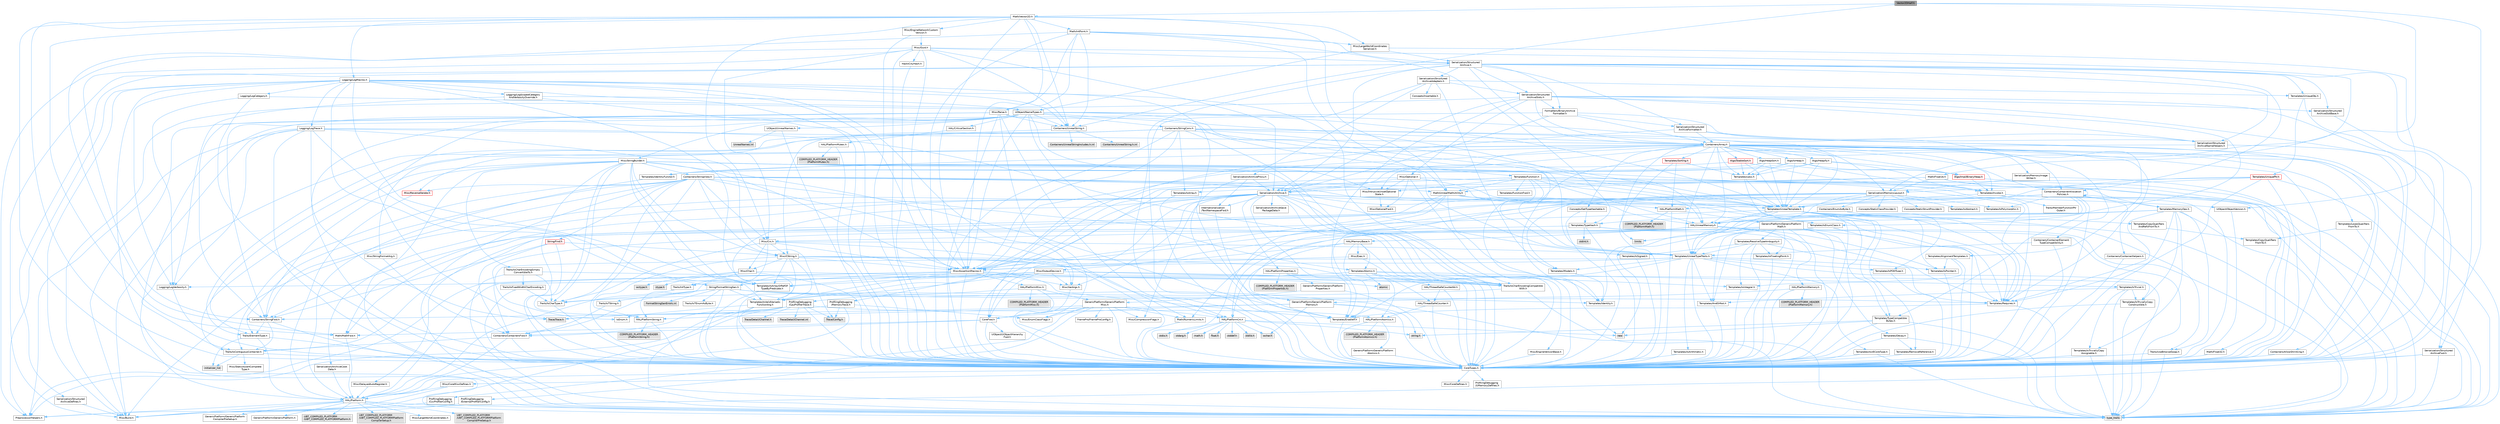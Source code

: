 digraph "Vector2DHalf.h"
{
 // INTERACTIVE_SVG=YES
 // LATEX_PDF_SIZE
  bgcolor="transparent";
  edge [fontname=Helvetica,fontsize=10,labelfontname=Helvetica,labelfontsize=10];
  node [fontname=Helvetica,fontsize=10,shape=box,height=0.2,width=0.4];
  Node1 [id="Node000001",label="Vector2DHalf.h",height=0.2,width=0.4,color="gray40", fillcolor="grey60", style="filled", fontcolor="black",tooltip=" "];
  Node1 -> Node2 [id="edge1_Node000001_Node000002",color="steelblue1",style="solid",tooltip=" "];
  Node2 [id="Node000002",label="CoreTypes.h",height=0.2,width=0.4,color="grey40", fillcolor="white", style="filled",URL="$dc/dec/CoreTypes_8h.html",tooltip=" "];
  Node2 -> Node3 [id="edge2_Node000002_Node000003",color="steelblue1",style="solid",tooltip=" "];
  Node3 [id="Node000003",label="HAL/Platform.h",height=0.2,width=0.4,color="grey40", fillcolor="white", style="filled",URL="$d9/dd0/Platform_8h.html",tooltip=" "];
  Node3 -> Node4 [id="edge3_Node000003_Node000004",color="steelblue1",style="solid",tooltip=" "];
  Node4 [id="Node000004",label="Misc/Build.h",height=0.2,width=0.4,color="grey40", fillcolor="white", style="filled",URL="$d3/dbb/Build_8h.html",tooltip=" "];
  Node3 -> Node5 [id="edge4_Node000003_Node000005",color="steelblue1",style="solid",tooltip=" "];
  Node5 [id="Node000005",label="Misc/LargeWorldCoordinates.h",height=0.2,width=0.4,color="grey40", fillcolor="white", style="filled",URL="$d2/dcb/LargeWorldCoordinates_8h.html",tooltip=" "];
  Node3 -> Node6 [id="edge5_Node000003_Node000006",color="steelblue1",style="solid",tooltip=" "];
  Node6 [id="Node000006",label="type_traits",height=0.2,width=0.4,color="grey60", fillcolor="#E0E0E0", style="filled",tooltip=" "];
  Node3 -> Node7 [id="edge6_Node000003_Node000007",color="steelblue1",style="solid",tooltip=" "];
  Node7 [id="Node000007",label="PreprocessorHelpers.h",height=0.2,width=0.4,color="grey40", fillcolor="white", style="filled",URL="$db/ddb/PreprocessorHelpers_8h.html",tooltip=" "];
  Node3 -> Node8 [id="edge7_Node000003_Node000008",color="steelblue1",style="solid",tooltip=" "];
  Node8 [id="Node000008",label="UBT_COMPILED_PLATFORM\l/UBT_COMPILED_PLATFORMPlatform\lCompilerPreSetup.h",height=0.2,width=0.4,color="grey60", fillcolor="#E0E0E0", style="filled",tooltip=" "];
  Node3 -> Node9 [id="edge8_Node000003_Node000009",color="steelblue1",style="solid",tooltip=" "];
  Node9 [id="Node000009",label="GenericPlatform/GenericPlatform\lCompilerPreSetup.h",height=0.2,width=0.4,color="grey40", fillcolor="white", style="filled",URL="$d9/dc8/GenericPlatformCompilerPreSetup_8h.html",tooltip=" "];
  Node3 -> Node10 [id="edge9_Node000003_Node000010",color="steelblue1",style="solid",tooltip=" "];
  Node10 [id="Node000010",label="GenericPlatform/GenericPlatform.h",height=0.2,width=0.4,color="grey40", fillcolor="white", style="filled",URL="$d6/d84/GenericPlatform_8h.html",tooltip=" "];
  Node3 -> Node11 [id="edge10_Node000003_Node000011",color="steelblue1",style="solid",tooltip=" "];
  Node11 [id="Node000011",label="UBT_COMPILED_PLATFORM\l/UBT_COMPILED_PLATFORMPlatform.h",height=0.2,width=0.4,color="grey60", fillcolor="#E0E0E0", style="filled",tooltip=" "];
  Node3 -> Node12 [id="edge11_Node000003_Node000012",color="steelblue1",style="solid",tooltip=" "];
  Node12 [id="Node000012",label="UBT_COMPILED_PLATFORM\l/UBT_COMPILED_PLATFORMPlatform\lCompilerSetup.h",height=0.2,width=0.4,color="grey60", fillcolor="#E0E0E0", style="filled",tooltip=" "];
  Node2 -> Node13 [id="edge12_Node000002_Node000013",color="steelblue1",style="solid",tooltip=" "];
  Node13 [id="Node000013",label="ProfilingDebugging\l/UMemoryDefines.h",height=0.2,width=0.4,color="grey40", fillcolor="white", style="filled",URL="$d2/da2/UMemoryDefines_8h.html",tooltip=" "];
  Node2 -> Node14 [id="edge13_Node000002_Node000014",color="steelblue1",style="solid",tooltip=" "];
  Node14 [id="Node000014",label="Misc/CoreMiscDefines.h",height=0.2,width=0.4,color="grey40", fillcolor="white", style="filled",URL="$da/d38/CoreMiscDefines_8h.html",tooltip=" "];
  Node14 -> Node3 [id="edge14_Node000014_Node000003",color="steelblue1",style="solid",tooltip=" "];
  Node14 -> Node7 [id="edge15_Node000014_Node000007",color="steelblue1",style="solid",tooltip=" "];
  Node2 -> Node15 [id="edge16_Node000002_Node000015",color="steelblue1",style="solid",tooltip=" "];
  Node15 [id="Node000015",label="Misc/CoreDefines.h",height=0.2,width=0.4,color="grey40", fillcolor="white", style="filled",URL="$d3/dd2/CoreDefines_8h.html",tooltip=" "];
  Node1 -> Node16 [id="edge17_Node000001_Node000016",color="steelblue1",style="solid",tooltip=" "];
  Node16 [id="Node000016",label="Containers/UnrealString.h",height=0.2,width=0.4,color="grey40", fillcolor="white", style="filled",URL="$d5/dba/UnrealString_8h.html",tooltip=" "];
  Node16 -> Node17 [id="edge18_Node000016_Node000017",color="steelblue1",style="solid",tooltip=" "];
  Node17 [id="Node000017",label="Containers/UnrealStringIncludes.h.inl",height=0.2,width=0.4,color="grey60", fillcolor="#E0E0E0", style="filled",tooltip=" "];
  Node16 -> Node18 [id="edge19_Node000016_Node000018",color="steelblue1",style="solid",tooltip=" "];
  Node18 [id="Node000018",label="Containers/UnrealString.h.inl",height=0.2,width=0.4,color="grey60", fillcolor="#E0E0E0", style="filled",tooltip=" "];
  Node16 -> Node19 [id="edge20_Node000016_Node000019",color="steelblue1",style="solid",tooltip=" "];
  Node19 [id="Node000019",label="Misc/StringFormatArg.h",height=0.2,width=0.4,color="grey40", fillcolor="white", style="filled",URL="$d2/d16/StringFormatArg_8h.html",tooltip=" "];
  Node19 -> Node20 [id="edge21_Node000019_Node000020",color="steelblue1",style="solid",tooltip=" "];
  Node20 [id="Node000020",label="Containers/ContainersFwd.h",height=0.2,width=0.4,color="grey40", fillcolor="white", style="filled",URL="$d4/d0a/ContainersFwd_8h.html",tooltip=" "];
  Node20 -> Node3 [id="edge22_Node000020_Node000003",color="steelblue1",style="solid",tooltip=" "];
  Node20 -> Node2 [id="edge23_Node000020_Node000002",color="steelblue1",style="solid",tooltip=" "];
  Node20 -> Node21 [id="edge24_Node000020_Node000021",color="steelblue1",style="solid",tooltip=" "];
  Node21 [id="Node000021",label="Traits/IsContiguousContainer.h",height=0.2,width=0.4,color="grey40", fillcolor="white", style="filled",URL="$d5/d3c/IsContiguousContainer_8h.html",tooltip=" "];
  Node21 -> Node2 [id="edge25_Node000021_Node000002",color="steelblue1",style="solid",tooltip=" "];
  Node21 -> Node22 [id="edge26_Node000021_Node000022",color="steelblue1",style="solid",tooltip=" "];
  Node22 [id="Node000022",label="Misc/StaticAssertComplete\lType.h",height=0.2,width=0.4,color="grey40", fillcolor="white", style="filled",URL="$d5/d4e/StaticAssertCompleteType_8h.html",tooltip=" "];
  Node21 -> Node23 [id="edge27_Node000021_Node000023",color="steelblue1",style="solid",tooltip=" "];
  Node23 [id="Node000023",label="initializer_list",height=0.2,width=0.4,color="grey60", fillcolor="#E0E0E0", style="filled",tooltip=" "];
  Node1 -> Node24 [id="edge28_Node000001_Node000024",color="steelblue1",style="solid",tooltip=" "];
  Node24 [id="Node000024",label="Math/Vector2D.h",height=0.2,width=0.4,color="grey40", fillcolor="white", style="filled",URL="$d3/db0/Vector2D_8h.html",tooltip=" "];
  Node24 -> Node2 [id="edge29_Node000024_Node000002",color="steelblue1",style="solid",tooltip=" "];
  Node24 -> Node25 [id="edge30_Node000024_Node000025",color="steelblue1",style="solid",tooltip=" "];
  Node25 [id="Node000025",label="Math/MathFwd.h",height=0.2,width=0.4,color="grey40", fillcolor="white", style="filled",URL="$d2/d10/MathFwd_8h.html",tooltip=" "];
  Node25 -> Node3 [id="edge31_Node000025_Node000003",color="steelblue1",style="solid",tooltip=" "];
  Node24 -> Node26 [id="edge32_Node000024_Node000026",color="steelblue1",style="solid",tooltip=" "];
  Node26 [id="Node000026",label="Misc/AssertionMacros.h",height=0.2,width=0.4,color="grey40", fillcolor="white", style="filled",URL="$d0/dfa/AssertionMacros_8h.html",tooltip=" "];
  Node26 -> Node2 [id="edge33_Node000026_Node000002",color="steelblue1",style="solid",tooltip=" "];
  Node26 -> Node3 [id="edge34_Node000026_Node000003",color="steelblue1",style="solid",tooltip=" "];
  Node26 -> Node27 [id="edge35_Node000026_Node000027",color="steelblue1",style="solid",tooltip=" "];
  Node27 [id="Node000027",label="HAL/PlatformMisc.h",height=0.2,width=0.4,color="grey40", fillcolor="white", style="filled",URL="$d0/df5/PlatformMisc_8h.html",tooltip=" "];
  Node27 -> Node2 [id="edge36_Node000027_Node000002",color="steelblue1",style="solid",tooltip=" "];
  Node27 -> Node28 [id="edge37_Node000027_Node000028",color="steelblue1",style="solid",tooltip=" "];
  Node28 [id="Node000028",label="GenericPlatform/GenericPlatform\lMisc.h",height=0.2,width=0.4,color="grey40", fillcolor="white", style="filled",URL="$db/d9a/GenericPlatformMisc_8h.html",tooltip=" "];
  Node28 -> Node29 [id="edge38_Node000028_Node000029",color="steelblue1",style="solid",tooltip=" "];
  Node29 [id="Node000029",label="Containers/StringFwd.h",height=0.2,width=0.4,color="grey40", fillcolor="white", style="filled",URL="$df/d37/StringFwd_8h.html",tooltip=" "];
  Node29 -> Node2 [id="edge39_Node000029_Node000002",color="steelblue1",style="solid",tooltip=" "];
  Node29 -> Node30 [id="edge40_Node000029_Node000030",color="steelblue1",style="solid",tooltip=" "];
  Node30 [id="Node000030",label="Traits/ElementType.h",height=0.2,width=0.4,color="grey40", fillcolor="white", style="filled",URL="$d5/d4f/ElementType_8h.html",tooltip=" "];
  Node30 -> Node3 [id="edge41_Node000030_Node000003",color="steelblue1",style="solid",tooltip=" "];
  Node30 -> Node23 [id="edge42_Node000030_Node000023",color="steelblue1",style="solid",tooltip=" "];
  Node30 -> Node6 [id="edge43_Node000030_Node000006",color="steelblue1",style="solid",tooltip=" "];
  Node29 -> Node21 [id="edge44_Node000029_Node000021",color="steelblue1",style="solid",tooltip=" "];
  Node28 -> Node31 [id="edge45_Node000028_Node000031",color="steelblue1",style="solid",tooltip=" "];
  Node31 [id="Node000031",label="CoreFwd.h",height=0.2,width=0.4,color="grey40", fillcolor="white", style="filled",URL="$d1/d1e/CoreFwd_8h.html",tooltip=" "];
  Node31 -> Node2 [id="edge46_Node000031_Node000002",color="steelblue1",style="solid",tooltip=" "];
  Node31 -> Node20 [id="edge47_Node000031_Node000020",color="steelblue1",style="solid",tooltip=" "];
  Node31 -> Node25 [id="edge48_Node000031_Node000025",color="steelblue1",style="solid",tooltip=" "];
  Node31 -> Node32 [id="edge49_Node000031_Node000032",color="steelblue1",style="solid",tooltip=" "];
  Node32 [id="Node000032",label="UObject/UObjectHierarchy\lFwd.h",height=0.2,width=0.4,color="grey40", fillcolor="white", style="filled",URL="$d3/d13/UObjectHierarchyFwd_8h.html",tooltip=" "];
  Node28 -> Node2 [id="edge50_Node000028_Node000002",color="steelblue1",style="solid",tooltip=" "];
  Node28 -> Node33 [id="edge51_Node000028_Node000033",color="steelblue1",style="solid",tooltip=" "];
  Node33 [id="Node000033",label="FramePro/FrameProConfig.h",height=0.2,width=0.4,color="grey40", fillcolor="white", style="filled",URL="$d7/d90/FrameProConfig_8h.html",tooltip=" "];
  Node28 -> Node34 [id="edge52_Node000028_Node000034",color="steelblue1",style="solid",tooltip=" "];
  Node34 [id="Node000034",label="HAL/PlatformCrt.h",height=0.2,width=0.4,color="grey40", fillcolor="white", style="filled",URL="$d8/d75/PlatformCrt_8h.html",tooltip=" "];
  Node34 -> Node35 [id="edge53_Node000034_Node000035",color="steelblue1",style="solid",tooltip=" "];
  Node35 [id="Node000035",label="new",height=0.2,width=0.4,color="grey60", fillcolor="#E0E0E0", style="filled",tooltip=" "];
  Node34 -> Node36 [id="edge54_Node000034_Node000036",color="steelblue1",style="solid",tooltip=" "];
  Node36 [id="Node000036",label="wchar.h",height=0.2,width=0.4,color="grey60", fillcolor="#E0E0E0", style="filled",tooltip=" "];
  Node34 -> Node37 [id="edge55_Node000034_Node000037",color="steelblue1",style="solid",tooltip=" "];
  Node37 [id="Node000037",label="stddef.h",height=0.2,width=0.4,color="grey60", fillcolor="#E0E0E0", style="filled",tooltip=" "];
  Node34 -> Node38 [id="edge56_Node000034_Node000038",color="steelblue1",style="solid",tooltip=" "];
  Node38 [id="Node000038",label="stdlib.h",height=0.2,width=0.4,color="grey60", fillcolor="#E0E0E0", style="filled",tooltip=" "];
  Node34 -> Node39 [id="edge57_Node000034_Node000039",color="steelblue1",style="solid",tooltip=" "];
  Node39 [id="Node000039",label="stdio.h",height=0.2,width=0.4,color="grey60", fillcolor="#E0E0E0", style="filled",tooltip=" "];
  Node34 -> Node40 [id="edge58_Node000034_Node000040",color="steelblue1",style="solid",tooltip=" "];
  Node40 [id="Node000040",label="stdarg.h",height=0.2,width=0.4,color="grey60", fillcolor="#E0E0E0", style="filled",tooltip=" "];
  Node34 -> Node41 [id="edge59_Node000034_Node000041",color="steelblue1",style="solid",tooltip=" "];
  Node41 [id="Node000041",label="math.h",height=0.2,width=0.4,color="grey60", fillcolor="#E0E0E0", style="filled",tooltip=" "];
  Node34 -> Node42 [id="edge60_Node000034_Node000042",color="steelblue1",style="solid",tooltip=" "];
  Node42 [id="Node000042",label="float.h",height=0.2,width=0.4,color="grey60", fillcolor="#E0E0E0", style="filled",tooltip=" "];
  Node34 -> Node43 [id="edge61_Node000034_Node000043",color="steelblue1",style="solid",tooltip=" "];
  Node43 [id="Node000043",label="string.h",height=0.2,width=0.4,color="grey60", fillcolor="#E0E0E0", style="filled",tooltip=" "];
  Node28 -> Node44 [id="edge62_Node000028_Node000044",color="steelblue1",style="solid",tooltip=" "];
  Node44 [id="Node000044",label="Math/NumericLimits.h",height=0.2,width=0.4,color="grey40", fillcolor="white", style="filled",URL="$df/d1b/NumericLimits_8h.html",tooltip=" "];
  Node44 -> Node2 [id="edge63_Node000044_Node000002",color="steelblue1",style="solid",tooltip=" "];
  Node28 -> Node45 [id="edge64_Node000028_Node000045",color="steelblue1",style="solid",tooltip=" "];
  Node45 [id="Node000045",label="Misc/CompressionFlags.h",height=0.2,width=0.4,color="grey40", fillcolor="white", style="filled",URL="$d9/d76/CompressionFlags_8h.html",tooltip=" "];
  Node28 -> Node46 [id="edge65_Node000028_Node000046",color="steelblue1",style="solid",tooltip=" "];
  Node46 [id="Node000046",label="Misc/EnumClassFlags.h",height=0.2,width=0.4,color="grey40", fillcolor="white", style="filled",URL="$d8/de7/EnumClassFlags_8h.html",tooltip=" "];
  Node28 -> Node47 [id="edge66_Node000028_Node000047",color="steelblue1",style="solid",tooltip=" "];
  Node47 [id="Node000047",label="ProfilingDebugging\l/CsvProfilerConfig.h",height=0.2,width=0.4,color="grey40", fillcolor="white", style="filled",URL="$d3/d88/CsvProfilerConfig_8h.html",tooltip=" "];
  Node47 -> Node4 [id="edge67_Node000047_Node000004",color="steelblue1",style="solid",tooltip=" "];
  Node28 -> Node48 [id="edge68_Node000028_Node000048",color="steelblue1",style="solid",tooltip=" "];
  Node48 [id="Node000048",label="ProfilingDebugging\l/ExternalProfilerConfig.h",height=0.2,width=0.4,color="grey40", fillcolor="white", style="filled",URL="$d3/dbb/ExternalProfilerConfig_8h.html",tooltip=" "];
  Node48 -> Node4 [id="edge69_Node000048_Node000004",color="steelblue1",style="solid",tooltip=" "];
  Node27 -> Node49 [id="edge70_Node000027_Node000049",color="steelblue1",style="solid",tooltip=" "];
  Node49 [id="Node000049",label="COMPILED_PLATFORM_HEADER\l(PlatformMisc.h)",height=0.2,width=0.4,color="grey60", fillcolor="#E0E0E0", style="filled",tooltip=" "];
  Node27 -> Node50 [id="edge71_Node000027_Node000050",color="steelblue1",style="solid",tooltip=" "];
  Node50 [id="Node000050",label="ProfilingDebugging\l/CpuProfilerTrace.h",height=0.2,width=0.4,color="grey40", fillcolor="white", style="filled",URL="$da/dcb/CpuProfilerTrace_8h.html",tooltip=" "];
  Node50 -> Node2 [id="edge72_Node000050_Node000002",color="steelblue1",style="solid",tooltip=" "];
  Node50 -> Node20 [id="edge73_Node000050_Node000020",color="steelblue1",style="solid",tooltip=" "];
  Node50 -> Node51 [id="edge74_Node000050_Node000051",color="steelblue1",style="solid",tooltip=" "];
  Node51 [id="Node000051",label="HAL/PlatformAtomics.h",height=0.2,width=0.4,color="grey40", fillcolor="white", style="filled",URL="$d3/d36/PlatformAtomics_8h.html",tooltip=" "];
  Node51 -> Node2 [id="edge75_Node000051_Node000002",color="steelblue1",style="solid",tooltip=" "];
  Node51 -> Node52 [id="edge76_Node000051_Node000052",color="steelblue1",style="solid",tooltip=" "];
  Node52 [id="Node000052",label="GenericPlatform/GenericPlatform\lAtomics.h",height=0.2,width=0.4,color="grey40", fillcolor="white", style="filled",URL="$da/d72/GenericPlatformAtomics_8h.html",tooltip=" "];
  Node52 -> Node2 [id="edge77_Node000052_Node000002",color="steelblue1",style="solid",tooltip=" "];
  Node51 -> Node53 [id="edge78_Node000051_Node000053",color="steelblue1",style="solid",tooltip=" "];
  Node53 [id="Node000053",label="COMPILED_PLATFORM_HEADER\l(PlatformAtomics.h)",height=0.2,width=0.4,color="grey60", fillcolor="#E0E0E0", style="filled",tooltip=" "];
  Node50 -> Node7 [id="edge79_Node000050_Node000007",color="steelblue1",style="solid",tooltip=" "];
  Node50 -> Node4 [id="edge80_Node000050_Node000004",color="steelblue1",style="solid",tooltip=" "];
  Node50 -> Node54 [id="edge81_Node000050_Node000054",color="steelblue1",style="solid",tooltip=" "];
  Node54 [id="Node000054",label="Trace/Config.h",height=0.2,width=0.4,color="grey60", fillcolor="#E0E0E0", style="filled",tooltip=" "];
  Node50 -> Node55 [id="edge82_Node000050_Node000055",color="steelblue1",style="solid",tooltip=" "];
  Node55 [id="Node000055",label="Trace/Detail/Channel.h",height=0.2,width=0.4,color="grey60", fillcolor="#E0E0E0", style="filled",tooltip=" "];
  Node50 -> Node56 [id="edge83_Node000050_Node000056",color="steelblue1",style="solid",tooltip=" "];
  Node56 [id="Node000056",label="Trace/Detail/Channel.inl",height=0.2,width=0.4,color="grey60", fillcolor="#E0E0E0", style="filled",tooltip=" "];
  Node50 -> Node57 [id="edge84_Node000050_Node000057",color="steelblue1",style="solid",tooltip=" "];
  Node57 [id="Node000057",label="Trace/Trace.h",height=0.2,width=0.4,color="grey60", fillcolor="#E0E0E0", style="filled",tooltip=" "];
  Node26 -> Node7 [id="edge85_Node000026_Node000007",color="steelblue1",style="solid",tooltip=" "];
  Node26 -> Node58 [id="edge86_Node000026_Node000058",color="steelblue1",style="solid",tooltip=" "];
  Node58 [id="Node000058",label="Templates/EnableIf.h",height=0.2,width=0.4,color="grey40", fillcolor="white", style="filled",URL="$d7/d60/EnableIf_8h.html",tooltip=" "];
  Node58 -> Node2 [id="edge87_Node000058_Node000002",color="steelblue1",style="solid",tooltip=" "];
  Node26 -> Node59 [id="edge88_Node000026_Node000059",color="steelblue1",style="solid",tooltip=" "];
  Node59 [id="Node000059",label="Templates/IsArrayOrRefOf\lTypeByPredicate.h",height=0.2,width=0.4,color="grey40", fillcolor="white", style="filled",URL="$d6/da1/IsArrayOrRefOfTypeByPredicate_8h.html",tooltip=" "];
  Node59 -> Node2 [id="edge89_Node000059_Node000002",color="steelblue1",style="solid",tooltip=" "];
  Node26 -> Node60 [id="edge90_Node000026_Node000060",color="steelblue1",style="solid",tooltip=" "];
  Node60 [id="Node000060",label="Templates/IsValidVariadic\lFunctionArg.h",height=0.2,width=0.4,color="grey40", fillcolor="white", style="filled",URL="$d0/dc8/IsValidVariadicFunctionArg_8h.html",tooltip=" "];
  Node60 -> Node2 [id="edge91_Node000060_Node000002",color="steelblue1",style="solid",tooltip=" "];
  Node60 -> Node61 [id="edge92_Node000060_Node000061",color="steelblue1",style="solid",tooltip=" "];
  Node61 [id="Node000061",label="IsEnum.h",height=0.2,width=0.4,color="grey40", fillcolor="white", style="filled",URL="$d4/de5/IsEnum_8h.html",tooltip=" "];
  Node60 -> Node6 [id="edge93_Node000060_Node000006",color="steelblue1",style="solid",tooltip=" "];
  Node26 -> Node62 [id="edge94_Node000026_Node000062",color="steelblue1",style="solid",tooltip=" "];
  Node62 [id="Node000062",label="Traits/IsCharEncodingCompatible\lWith.h",height=0.2,width=0.4,color="grey40", fillcolor="white", style="filled",URL="$df/dd1/IsCharEncodingCompatibleWith_8h.html",tooltip=" "];
  Node62 -> Node6 [id="edge95_Node000062_Node000006",color="steelblue1",style="solid",tooltip=" "];
  Node62 -> Node63 [id="edge96_Node000062_Node000063",color="steelblue1",style="solid",tooltip=" "];
  Node63 [id="Node000063",label="Traits/IsCharType.h",height=0.2,width=0.4,color="grey40", fillcolor="white", style="filled",URL="$db/d51/IsCharType_8h.html",tooltip=" "];
  Node63 -> Node2 [id="edge97_Node000063_Node000002",color="steelblue1",style="solid",tooltip=" "];
  Node26 -> Node64 [id="edge98_Node000026_Node000064",color="steelblue1",style="solid",tooltip=" "];
  Node64 [id="Node000064",label="Misc/VarArgs.h",height=0.2,width=0.4,color="grey40", fillcolor="white", style="filled",URL="$d5/d6f/VarArgs_8h.html",tooltip=" "];
  Node64 -> Node2 [id="edge99_Node000064_Node000002",color="steelblue1",style="solid",tooltip=" "];
  Node26 -> Node65 [id="edge100_Node000026_Node000065",color="steelblue1",style="solid",tooltip=" "];
  Node65 [id="Node000065",label="String/FormatStringSan.h",height=0.2,width=0.4,color="grey40", fillcolor="white", style="filled",URL="$d3/d8b/FormatStringSan_8h.html",tooltip=" "];
  Node65 -> Node6 [id="edge101_Node000065_Node000006",color="steelblue1",style="solid",tooltip=" "];
  Node65 -> Node2 [id="edge102_Node000065_Node000002",color="steelblue1",style="solid",tooltip=" "];
  Node65 -> Node66 [id="edge103_Node000065_Node000066",color="steelblue1",style="solid",tooltip=" "];
  Node66 [id="Node000066",label="Templates/Requires.h",height=0.2,width=0.4,color="grey40", fillcolor="white", style="filled",URL="$dc/d96/Requires_8h.html",tooltip=" "];
  Node66 -> Node58 [id="edge104_Node000066_Node000058",color="steelblue1",style="solid",tooltip=" "];
  Node66 -> Node6 [id="edge105_Node000066_Node000006",color="steelblue1",style="solid",tooltip=" "];
  Node65 -> Node67 [id="edge106_Node000065_Node000067",color="steelblue1",style="solid",tooltip=" "];
  Node67 [id="Node000067",label="Templates/Identity.h",height=0.2,width=0.4,color="grey40", fillcolor="white", style="filled",URL="$d0/dd5/Identity_8h.html",tooltip=" "];
  Node65 -> Node60 [id="edge107_Node000065_Node000060",color="steelblue1",style="solid",tooltip=" "];
  Node65 -> Node63 [id="edge108_Node000065_Node000063",color="steelblue1",style="solid",tooltip=" "];
  Node65 -> Node68 [id="edge109_Node000065_Node000068",color="steelblue1",style="solid",tooltip=" "];
  Node68 [id="Node000068",label="Traits/IsTEnumAsByte.h",height=0.2,width=0.4,color="grey40", fillcolor="white", style="filled",URL="$d1/de6/IsTEnumAsByte_8h.html",tooltip=" "];
  Node65 -> Node69 [id="edge110_Node000065_Node000069",color="steelblue1",style="solid",tooltip=" "];
  Node69 [id="Node000069",label="Traits/IsTString.h",height=0.2,width=0.4,color="grey40", fillcolor="white", style="filled",URL="$d0/df8/IsTString_8h.html",tooltip=" "];
  Node69 -> Node20 [id="edge111_Node000069_Node000020",color="steelblue1",style="solid",tooltip=" "];
  Node65 -> Node20 [id="edge112_Node000065_Node000020",color="steelblue1",style="solid",tooltip=" "];
  Node65 -> Node70 [id="edge113_Node000065_Node000070",color="steelblue1",style="solid",tooltip=" "];
  Node70 [id="Node000070",label="FormatStringSanErrors.inl",height=0.2,width=0.4,color="grey60", fillcolor="#E0E0E0", style="filled",tooltip=" "];
  Node26 -> Node71 [id="edge114_Node000026_Node000071",color="steelblue1",style="solid",tooltip=" "];
  Node71 [id="Node000071",label="atomic",height=0.2,width=0.4,color="grey60", fillcolor="#E0E0E0", style="filled",tooltip=" "];
  Node24 -> Node72 [id="edge115_Node000024_Node000072",color="steelblue1",style="solid",tooltip=" "];
  Node72 [id="Node000072",label="Misc/Crc.h",height=0.2,width=0.4,color="grey40", fillcolor="white", style="filled",URL="$d4/dd2/Crc_8h.html",tooltip=" "];
  Node72 -> Node2 [id="edge116_Node000072_Node000002",color="steelblue1",style="solid",tooltip=" "];
  Node72 -> Node73 [id="edge117_Node000072_Node000073",color="steelblue1",style="solid",tooltip=" "];
  Node73 [id="Node000073",label="HAL/PlatformString.h",height=0.2,width=0.4,color="grey40", fillcolor="white", style="filled",URL="$db/db5/PlatformString_8h.html",tooltip=" "];
  Node73 -> Node2 [id="edge118_Node000073_Node000002",color="steelblue1",style="solid",tooltip=" "];
  Node73 -> Node74 [id="edge119_Node000073_Node000074",color="steelblue1",style="solid",tooltip=" "];
  Node74 [id="Node000074",label="COMPILED_PLATFORM_HEADER\l(PlatformString.h)",height=0.2,width=0.4,color="grey60", fillcolor="#E0E0E0", style="filled",tooltip=" "];
  Node72 -> Node26 [id="edge120_Node000072_Node000026",color="steelblue1",style="solid",tooltip=" "];
  Node72 -> Node75 [id="edge121_Node000072_Node000075",color="steelblue1",style="solid",tooltip=" "];
  Node75 [id="Node000075",label="Misc/CString.h",height=0.2,width=0.4,color="grey40", fillcolor="white", style="filled",URL="$d2/d49/CString_8h.html",tooltip=" "];
  Node75 -> Node2 [id="edge122_Node000075_Node000002",color="steelblue1",style="solid",tooltip=" "];
  Node75 -> Node34 [id="edge123_Node000075_Node000034",color="steelblue1",style="solid",tooltip=" "];
  Node75 -> Node73 [id="edge124_Node000075_Node000073",color="steelblue1",style="solid",tooltip=" "];
  Node75 -> Node26 [id="edge125_Node000075_Node000026",color="steelblue1",style="solid",tooltip=" "];
  Node75 -> Node76 [id="edge126_Node000075_Node000076",color="steelblue1",style="solid",tooltip=" "];
  Node76 [id="Node000076",label="Misc/Char.h",height=0.2,width=0.4,color="grey40", fillcolor="white", style="filled",URL="$d0/d58/Char_8h.html",tooltip=" "];
  Node76 -> Node2 [id="edge127_Node000076_Node000002",color="steelblue1",style="solid",tooltip=" "];
  Node76 -> Node77 [id="edge128_Node000076_Node000077",color="steelblue1",style="solid",tooltip=" "];
  Node77 [id="Node000077",label="Traits/IntType.h",height=0.2,width=0.4,color="grey40", fillcolor="white", style="filled",URL="$d7/deb/IntType_8h.html",tooltip=" "];
  Node77 -> Node3 [id="edge129_Node000077_Node000003",color="steelblue1",style="solid",tooltip=" "];
  Node76 -> Node78 [id="edge130_Node000076_Node000078",color="steelblue1",style="solid",tooltip=" "];
  Node78 [id="Node000078",label="ctype.h",height=0.2,width=0.4,color="grey60", fillcolor="#E0E0E0", style="filled",tooltip=" "];
  Node76 -> Node79 [id="edge131_Node000076_Node000079",color="steelblue1",style="solid",tooltip=" "];
  Node79 [id="Node000079",label="wctype.h",height=0.2,width=0.4,color="grey60", fillcolor="#E0E0E0", style="filled",tooltip=" "];
  Node76 -> Node6 [id="edge132_Node000076_Node000006",color="steelblue1",style="solid",tooltip=" "];
  Node75 -> Node64 [id="edge133_Node000075_Node000064",color="steelblue1",style="solid",tooltip=" "];
  Node75 -> Node59 [id="edge134_Node000075_Node000059",color="steelblue1",style="solid",tooltip=" "];
  Node75 -> Node60 [id="edge135_Node000075_Node000060",color="steelblue1",style="solid",tooltip=" "];
  Node75 -> Node62 [id="edge136_Node000075_Node000062",color="steelblue1",style="solid",tooltip=" "];
  Node72 -> Node76 [id="edge137_Node000072_Node000076",color="steelblue1",style="solid",tooltip=" "];
  Node72 -> Node80 [id="edge138_Node000072_Node000080",color="steelblue1",style="solid",tooltip=" "];
  Node80 [id="Node000080",label="Templates/UnrealTypeTraits.h",height=0.2,width=0.4,color="grey40", fillcolor="white", style="filled",URL="$d2/d2d/UnrealTypeTraits_8h.html",tooltip=" "];
  Node80 -> Node2 [id="edge139_Node000080_Node000002",color="steelblue1",style="solid",tooltip=" "];
  Node80 -> Node81 [id="edge140_Node000080_Node000081",color="steelblue1",style="solid",tooltip=" "];
  Node81 [id="Node000081",label="Templates/IsPointer.h",height=0.2,width=0.4,color="grey40", fillcolor="white", style="filled",URL="$d7/d05/IsPointer_8h.html",tooltip=" "];
  Node81 -> Node2 [id="edge141_Node000081_Node000002",color="steelblue1",style="solid",tooltip=" "];
  Node80 -> Node26 [id="edge142_Node000080_Node000026",color="steelblue1",style="solid",tooltip=" "];
  Node80 -> Node82 [id="edge143_Node000080_Node000082",color="steelblue1",style="solid",tooltip=" "];
  Node82 [id="Node000082",label="Templates/AndOrNot.h",height=0.2,width=0.4,color="grey40", fillcolor="white", style="filled",URL="$db/d0a/AndOrNot_8h.html",tooltip=" "];
  Node82 -> Node2 [id="edge144_Node000082_Node000002",color="steelblue1",style="solid",tooltip=" "];
  Node80 -> Node58 [id="edge145_Node000080_Node000058",color="steelblue1",style="solid",tooltip=" "];
  Node80 -> Node83 [id="edge146_Node000080_Node000083",color="steelblue1",style="solid",tooltip=" "];
  Node83 [id="Node000083",label="Templates/IsArithmetic.h",height=0.2,width=0.4,color="grey40", fillcolor="white", style="filled",URL="$d2/d5d/IsArithmetic_8h.html",tooltip=" "];
  Node83 -> Node2 [id="edge147_Node000083_Node000002",color="steelblue1",style="solid",tooltip=" "];
  Node80 -> Node61 [id="edge148_Node000080_Node000061",color="steelblue1",style="solid",tooltip=" "];
  Node80 -> Node84 [id="edge149_Node000080_Node000084",color="steelblue1",style="solid",tooltip=" "];
  Node84 [id="Node000084",label="Templates/Models.h",height=0.2,width=0.4,color="grey40", fillcolor="white", style="filled",URL="$d3/d0c/Models_8h.html",tooltip=" "];
  Node84 -> Node67 [id="edge150_Node000084_Node000067",color="steelblue1",style="solid",tooltip=" "];
  Node80 -> Node85 [id="edge151_Node000080_Node000085",color="steelblue1",style="solid",tooltip=" "];
  Node85 [id="Node000085",label="Templates/IsPODType.h",height=0.2,width=0.4,color="grey40", fillcolor="white", style="filled",URL="$d7/db1/IsPODType_8h.html",tooltip=" "];
  Node85 -> Node2 [id="edge152_Node000085_Node000002",color="steelblue1",style="solid",tooltip=" "];
  Node80 -> Node86 [id="edge153_Node000080_Node000086",color="steelblue1",style="solid",tooltip=" "];
  Node86 [id="Node000086",label="Templates/IsUECoreType.h",height=0.2,width=0.4,color="grey40", fillcolor="white", style="filled",URL="$d1/db8/IsUECoreType_8h.html",tooltip=" "];
  Node86 -> Node2 [id="edge154_Node000086_Node000002",color="steelblue1",style="solid",tooltip=" "];
  Node86 -> Node6 [id="edge155_Node000086_Node000006",color="steelblue1",style="solid",tooltip=" "];
  Node80 -> Node87 [id="edge156_Node000080_Node000087",color="steelblue1",style="solid",tooltip=" "];
  Node87 [id="Node000087",label="Templates/IsTriviallyCopy\lConstructible.h",height=0.2,width=0.4,color="grey40", fillcolor="white", style="filled",URL="$d3/d78/IsTriviallyCopyConstructible_8h.html",tooltip=" "];
  Node87 -> Node2 [id="edge157_Node000087_Node000002",color="steelblue1",style="solid",tooltip=" "];
  Node87 -> Node6 [id="edge158_Node000087_Node000006",color="steelblue1",style="solid",tooltip=" "];
  Node72 -> Node63 [id="edge159_Node000072_Node000063",color="steelblue1",style="solid",tooltip=" "];
  Node24 -> Node88 [id="edge160_Node000024_Node000088",color="steelblue1",style="solid",tooltip=" "];
  Node88 [id="Node000088",label="Math/UnrealMathUtility.h",height=0.2,width=0.4,color="grey40", fillcolor="white", style="filled",URL="$db/db8/UnrealMathUtility_8h.html",tooltip=" "];
  Node88 -> Node2 [id="edge161_Node000088_Node000002",color="steelblue1",style="solid",tooltip=" "];
  Node88 -> Node26 [id="edge162_Node000088_Node000026",color="steelblue1",style="solid",tooltip=" "];
  Node88 -> Node89 [id="edge163_Node000088_Node000089",color="steelblue1",style="solid",tooltip=" "];
  Node89 [id="Node000089",label="HAL/PlatformMath.h",height=0.2,width=0.4,color="grey40", fillcolor="white", style="filled",URL="$dc/d53/PlatformMath_8h.html",tooltip=" "];
  Node89 -> Node2 [id="edge164_Node000089_Node000002",color="steelblue1",style="solid",tooltip=" "];
  Node89 -> Node90 [id="edge165_Node000089_Node000090",color="steelblue1",style="solid",tooltip=" "];
  Node90 [id="Node000090",label="GenericPlatform/GenericPlatform\lMath.h",height=0.2,width=0.4,color="grey40", fillcolor="white", style="filled",URL="$d5/d79/GenericPlatformMath_8h.html",tooltip=" "];
  Node90 -> Node2 [id="edge166_Node000090_Node000002",color="steelblue1",style="solid",tooltip=" "];
  Node90 -> Node20 [id="edge167_Node000090_Node000020",color="steelblue1",style="solid",tooltip=" "];
  Node90 -> Node34 [id="edge168_Node000090_Node000034",color="steelblue1",style="solid",tooltip=" "];
  Node90 -> Node82 [id="edge169_Node000090_Node000082",color="steelblue1",style="solid",tooltip=" "];
  Node90 -> Node91 [id="edge170_Node000090_Node000091",color="steelblue1",style="solid",tooltip=" "];
  Node91 [id="Node000091",label="Templates/Decay.h",height=0.2,width=0.4,color="grey40", fillcolor="white", style="filled",URL="$dd/d0f/Decay_8h.html",tooltip=" "];
  Node91 -> Node2 [id="edge171_Node000091_Node000002",color="steelblue1",style="solid",tooltip=" "];
  Node91 -> Node92 [id="edge172_Node000091_Node000092",color="steelblue1",style="solid",tooltip=" "];
  Node92 [id="Node000092",label="Templates/RemoveReference.h",height=0.2,width=0.4,color="grey40", fillcolor="white", style="filled",URL="$da/dbe/RemoveReference_8h.html",tooltip=" "];
  Node92 -> Node2 [id="edge173_Node000092_Node000002",color="steelblue1",style="solid",tooltip=" "];
  Node91 -> Node6 [id="edge174_Node000091_Node000006",color="steelblue1",style="solid",tooltip=" "];
  Node90 -> Node93 [id="edge175_Node000090_Node000093",color="steelblue1",style="solid",tooltip=" "];
  Node93 [id="Node000093",label="Templates/IsFloatingPoint.h",height=0.2,width=0.4,color="grey40", fillcolor="white", style="filled",URL="$d3/d11/IsFloatingPoint_8h.html",tooltip=" "];
  Node93 -> Node2 [id="edge176_Node000093_Node000002",color="steelblue1",style="solid",tooltip=" "];
  Node90 -> Node80 [id="edge177_Node000090_Node000080",color="steelblue1",style="solid",tooltip=" "];
  Node90 -> Node66 [id="edge178_Node000090_Node000066",color="steelblue1",style="solid",tooltip=" "];
  Node90 -> Node94 [id="edge179_Node000090_Node000094",color="steelblue1",style="solid",tooltip=" "];
  Node94 [id="Node000094",label="Templates/ResolveTypeAmbiguity.h",height=0.2,width=0.4,color="grey40", fillcolor="white", style="filled",URL="$df/d1f/ResolveTypeAmbiguity_8h.html",tooltip=" "];
  Node94 -> Node2 [id="edge180_Node000094_Node000002",color="steelblue1",style="solid",tooltip=" "];
  Node94 -> Node93 [id="edge181_Node000094_Node000093",color="steelblue1",style="solid",tooltip=" "];
  Node94 -> Node80 [id="edge182_Node000094_Node000080",color="steelblue1",style="solid",tooltip=" "];
  Node94 -> Node95 [id="edge183_Node000094_Node000095",color="steelblue1",style="solid",tooltip=" "];
  Node95 [id="Node000095",label="Templates/IsSigned.h",height=0.2,width=0.4,color="grey40", fillcolor="white", style="filled",URL="$d8/dd8/IsSigned_8h.html",tooltip=" "];
  Node95 -> Node2 [id="edge184_Node000095_Node000002",color="steelblue1",style="solid",tooltip=" "];
  Node94 -> Node96 [id="edge185_Node000094_Node000096",color="steelblue1",style="solid",tooltip=" "];
  Node96 [id="Node000096",label="Templates/IsIntegral.h",height=0.2,width=0.4,color="grey40", fillcolor="white", style="filled",URL="$da/d64/IsIntegral_8h.html",tooltip=" "];
  Node96 -> Node2 [id="edge186_Node000096_Node000002",color="steelblue1",style="solid",tooltip=" "];
  Node94 -> Node66 [id="edge187_Node000094_Node000066",color="steelblue1",style="solid",tooltip=" "];
  Node90 -> Node97 [id="edge188_Node000090_Node000097",color="steelblue1",style="solid",tooltip=" "];
  Node97 [id="Node000097",label="Templates/TypeCompatible\lBytes.h",height=0.2,width=0.4,color="grey40", fillcolor="white", style="filled",URL="$df/d0a/TypeCompatibleBytes_8h.html",tooltip=" "];
  Node97 -> Node2 [id="edge189_Node000097_Node000002",color="steelblue1",style="solid",tooltip=" "];
  Node97 -> Node43 [id="edge190_Node000097_Node000043",color="steelblue1",style="solid",tooltip=" "];
  Node97 -> Node35 [id="edge191_Node000097_Node000035",color="steelblue1",style="solid",tooltip=" "];
  Node97 -> Node6 [id="edge192_Node000097_Node000006",color="steelblue1",style="solid",tooltip=" "];
  Node90 -> Node98 [id="edge193_Node000090_Node000098",color="steelblue1",style="solid",tooltip=" "];
  Node98 [id="Node000098",label="limits",height=0.2,width=0.4,color="grey60", fillcolor="#E0E0E0", style="filled",tooltip=" "];
  Node90 -> Node6 [id="edge194_Node000090_Node000006",color="steelblue1",style="solid",tooltip=" "];
  Node89 -> Node99 [id="edge195_Node000089_Node000099",color="steelblue1",style="solid",tooltip=" "];
  Node99 [id="Node000099",label="COMPILED_PLATFORM_HEADER\l(PlatformMath.h)",height=0.2,width=0.4,color="grey60", fillcolor="#E0E0E0", style="filled",tooltip=" "];
  Node88 -> Node25 [id="edge196_Node000088_Node000025",color="steelblue1",style="solid",tooltip=" "];
  Node88 -> Node67 [id="edge197_Node000088_Node000067",color="steelblue1",style="solid",tooltip=" "];
  Node88 -> Node66 [id="edge198_Node000088_Node000066",color="steelblue1",style="solid",tooltip=" "];
  Node24 -> Node16 [id="edge199_Node000024_Node000016",color="steelblue1",style="solid",tooltip=" "];
  Node24 -> Node100 [id="edge200_Node000024_Node000100",color="steelblue1",style="solid",tooltip=" "];
  Node100 [id="Node000100",label="Misc/Parse.h",height=0.2,width=0.4,color="grey40", fillcolor="white", style="filled",URL="$dc/d71/Parse_8h.html",tooltip=" "];
  Node100 -> Node29 [id="edge201_Node000100_Node000029",color="steelblue1",style="solid",tooltip=" "];
  Node100 -> Node16 [id="edge202_Node000100_Node000016",color="steelblue1",style="solid",tooltip=" "];
  Node100 -> Node2 [id="edge203_Node000100_Node000002",color="steelblue1",style="solid",tooltip=" "];
  Node100 -> Node34 [id="edge204_Node000100_Node000034",color="steelblue1",style="solid",tooltip=" "];
  Node100 -> Node4 [id="edge205_Node000100_Node000004",color="steelblue1",style="solid",tooltip=" "];
  Node100 -> Node46 [id="edge206_Node000100_Node000046",color="steelblue1",style="solid",tooltip=" "];
  Node100 -> Node101 [id="edge207_Node000100_Node000101",color="steelblue1",style="solid",tooltip=" "];
  Node101 [id="Node000101",label="Templates/Function.h",height=0.2,width=0.4,color="grey40", fillcolor="white", style="filled",URL="$df/df5/Function_8h.html",tooltip=" "];
  Node101 -> Node2 [id="edge208_Node000101_Node000002",color="steelblue1",style="solid",tooltip=" "];
  Node101 -> Node26 [id="edge209_Node000101_Node000026",color="steelblue1",style="solid",tooltip=" "];
  Node101 -> Node102 [id="edge210_Node000101_Node000102",color="steelblue1",style="solid",tooltip=" "];
  Node102 [id="Node000102",label="Misc/IntrusiveUnsetOptional\lState.h",height=0.2,width=0.4,color="grey40", fillcolor="white", style="filled",URL="$d2/d0a/IntrusiveUnsetOptionalState_8h.html",tooltip=" "];
  Node102 -> Node103 [id="edge211_Node000102_Node000103",color="steelblue1",style="solid",tooltip=" "];
  Node103 [id="Node000103",label="Misc/OptionalFwd.h",height=0.2,width=0.4,color="grey40", fillcolor="white", style="filled",URL="$dc/d50/OptionalFwd_8h.html",tooltip=" "];
  Node101 -> Node104 [id="edge212_Node000101_Node000104",color="steelblue1",style="solid",tooltip=" "];
  Node104 [id="Node000104",label="HAL/UnrealMemory.h",height=0.2,width=0.4,color="grey40", fillcolor="white", style="filled",URL="$d9/d96/UnrealMemory_8h.html",tooltip=" "];
  Node104 -> Node2 [id="edge213_Node000104_Node000002",color="steelblue1",style="solid",tooltip=" "];
  Node104 -> Node105 [id="edge214_Node000104_Node000105",color="steelblue1",style="solid",tooltip=" "];
  Node105 [id="Node000105",label="GenericPlatform/GenericPlatform\lMemory.h",height=0.2,width=0.4,color="grey40", fillcolor="white", style="filled",URL="$dd/d22/GenericPlatformMemory_8h.html",tooltip=" "];
  Node105 -> Node31 [id="edge215_Node000105_Node000031",color="steelblue1",style="solid",tooltip=" "];
  Node105 -> Node2 [id="edge216_Node000105_Node000002",color="steelblue1",style="solid",tooltip=" "];
  Node105 -> Node73 [id="edge217_Node000105_Node000073",color="steelblue1",style="solid",tooltip=" "];
  Node105 -> Node43 [id="edge218_Node000105_Node000043",color="steelblue1",style="solid",tooltip=" "];
  Node105 -> Node36 [id="edge219_Node000105_Node000036",color="steelblue1",style="solid",tooltip=" "];
  Node104 -> Node106 [id="edge220_Node000104_Node000106",color="steelblue1",style="solid",tooltip=" "];
  Node106 [id="Node000106",label="HAL/MemoryBase.h",height=0.2,width=0.4,color="grey40", fillcolor="white", style="filled",URL="$d6/d9f/MemoryBase_8h.html",tooltip=" "];
  Node106 -> Node2 [id="edge221_Node000106_Node000002",color="steelblue1",style="solid",tooltip=" "];
  Node106 -> Node51 [id="edge222_Node000106_Node000051",color="steelblue1",style="solid",tooltip=" "];
  Node106 -> Node34 [id="edge223_Node000106_Node000034",color="steelblue1",style="solid",tooltip=" "];
  Node106 -> Node107 [id="edge224_Node000106_Node000107",color="steelblue1",style="solid",tooltip=" "];
  Node107 [id="Node000107",label="Misc/Exec.h",height=0.2,width=0.4,color="grey40", fillcolor="white", style="filled",URL="$de/ddb/Exec_8h.html",tooltip=" "];
  Node107 -> Node2 [id="edge225_Node000107_Node000002",color="steelblue1",style="solid",tooltip=" "];
  Node107 -> Node26 [id="edge226_Node000107_Node000026",color="steelblue1",style="solid",tooltip=" "];
  Node106 -> Node108 [id="edge227_Node000106_Node000108",color="steelblue1",style="solid",tooltip=" "];
  Node108 [id="Node000108",label="Misc/OutputDevice.h",height=0.2,width=0.4,color="grey40", fillcolor="white", style="filled",URL="$d7/d32/OutputDevice_8h.html",tooltip=" "];
  Node108 -> Node31 [id="edge228_Node000108_Node000031",color="steelblue1",style="solid",tooltip=" "];
  Node108 -> Node2 [id="edge229_Node000108_Node000002",color="steelblue1",style="solid",tooltip=" "];
  Node108 -> Node109 [id="edge230_Node000108_Node000109",color="steelblue1",style="solid",tooltip=" "];
  Node109 [id="Node000109",label="Logging/LogVerbosity.h",height=0.2,width=0.4,color="grey40", fillcolor="white", style="filled",URL="$d2/d8f/LogVerbosity_8h.html",tooltip=" "];
  Node109 -> Node2 [id="edge231_Node000109_Node000002",color="steelblue1",style="solid",tooltip=" "];
  Node108 -> Node64 [id="edge232_Node000108_Node000064",color="steelblue1",style="solid",tooltip=" "];
  Node108 -> Node59 [id="edge233_Node000108_Node000059",color="steelblue1",style="solid",tooltip=" "];
  Node108 -> Node60 [id="edge234_Node000108_Node000060",color="steelblue1",style="solid",tooltip=" "];
  Node108 -> Node62 [id="edge235_Node000108_Node000062",color="steelblue1",style="solid",tooltip=" "];
  Node106 -> Node110 [id="edge236_Node000106_Node000110",color="steelblue1",style="solid",tooltip=" "];
  Node110 [id="Node000110",label="Templates/Atomic.h",height=0.2,width=0.4,color="grey40", fillcolor="white", style="filled",URL="$d3/d91/Atomic_8h.html",tooltip=" "];
  Node110 -> Node111 [id="edge237_Node000110_Node000111",color="steelblue1",style="solid",tooltip=" "];
  Node111 [id="Node000111",label="HAL/ThreadSafeCounter.h",height=0.2,width=0.4,color="grey40", fillcolor="white", style="filled",URL="$dc/dc9/ThreadSafeCounter_8h.html",tooltip=" "];
  Node111 -> Node2 [id="edge238_Node000111_Node000002",color="steelblue1",style="solid",tooltip=" "];
  Node111 -> Node51 [id="edge239_Node000111_Node000051",color="steelblue1",style="solid",tooltip=" "];
  Node110 -> Node112 [id="edge240_Node000110_Node000112",color="steelblue1",style="solid",tooltip=" "];
  Node112 [id="Node000112",label="HAL/ThreadSafeCounter64.h",height=0.2,width=0.4,color="grey40", fillcolor="white", style="filled",URL="$d0/d12/ThreadSafeCounter64_8h.html",tooltip=" "];
  Node112 -> Node2 [id="edge241_Node000112_Node000002",color="steelblue1",style="solid",tooltip=" "];
  Node112 -> Node111 [id="edge242_Node000112_Node000111",color="steelblue1",style="solid",tooltip=" "];
  Node110 -> Node96 [id="edge243_Node000110_Node000096",color="steelblue1",style="solid",tooltip=" "];
  Node110 -> Node113 [id="edge244_Node000110_Node000113",color="steelblue1",style="solid",tooltip=" "];
  Node113 [id="Node000113",label="Templates/IsTrivial.h",height=0.2,width=0.4,color="grey40", fillcolor="white", style="filled",URL="$da/d4c/IsTrivial_8h.html",tooltip=" "];
  Node113 -> Node82 [id="edge245_Node000113_Node000082",color="steelblue1",style="solid",tooltip=" "];
  Node113 -> Node87 [id="edge246_Node000113_Node000087",color="steelblue1",style="solid",tooltip=" "];
  Node113 -> Node114 [id="edge247_Node000113_Node000114",color="steelblue1",style="solid",tooltip=" "];
  Node114 [id="Node000114",label="Templates/IsTriviallyCopy\lAssignable.h",height=0.2,width=0.4,color="grey40", fillcolor="white", style="filled",URL="$d2/df2/IsTriviallyCopyAssignable_8h.html",tooltip=" "];
  Node114 -> Node2 [id="edge248_Node000114_Node000002",color="steelblue1",style="solid",tooltip=" "];
  Node114 -> Node6 [id="edge249_Node000114_Node000006",color="steelblue1",style="solid",tooltip=" "];
  Node113 -> Node6 [id="edge250_Node000113_Node000006",color="steelblue1",style="solid",tooltip=" "];
  Node110 -> Node77 [id="edge251_Node000110_Node000077",color="steelblue1",style="solid",tooltip=" "];
  Node110 -> Node71 [id="edge252_Node000110_Node000071",color="steelblue1",style="solid",tooltip=" "];
  Node104 -> Node115 [id="edge253_Node000104_Node000115",color="steelblue1",style="solid",tooltip=" "];
  Node115 [id="Node000115",label="HAL/PlatformMemory.h",height=0.2,width=0.4,color="grey40", fillcolor="white", style="filled",URL="$de/d68/PlatformMemory_8h.html",tooltip=" "];
  Node115 -> Node2 [id="edge254_Node000115_Node000002",color="steelblue1",style="solid",tooltip=" "];
  Node115 -> Node105 [id="edge255_Node000115_Node000105",color="steelblue1",style="solid",tooltip=" "];
  Node115 -> Node116 [id="edge256_Node000115_Node000116",color="steelblue1",style="solid",tooltip=" "];
  Node116 [id="Node000116",label="COMPILED_PLATFORM_HEADER\l(PlatformMemory.h)",height=0.2,width=0.4,color="grey60", fillcolor="#E0E0E0", style="filled",tooltip=" "];
  Node104 -> Node117 [id="edge257_Node000104_Node000117",color="steelblue1",style="solid",tooltip=" "];
  Node117 [id="Node000117",label="ProfilingDebugging\l/MemoryTrace.h",height=0.2,width=0.4,color="grey40", fillcolor="white", style="filled",URL="$da/dd7/MemoryTrace_8h.html",tooltip=" "];
  Node117 -> Node3 [id="edge258_Node000117_Node000003",color="steelblue1",style="solid",tooltip=" "];
  Node117 -> Node46 [id="edge259_Node000117_Node000046",color="steelblue1",style="solid",tooltip=" "];
  Node117 -> Node54 [id="edge260_Node000117_Node000054",color="steelblue1",style="solid",tooltip=" "];
  Node117 -> Node57 [id="edge261_Node000117_Node000057",color="steelblue1",style="solid",tooltip=" "];
  Node104 -> Node81 [id="edge262_Node000104_Node000081",color="steelblue1",style="solid",tooltip=" "];
  Node101 -> Node118 [id="edge263_Node000101_Node000118",color="steelblue1",style="solid",tooltip=" "];
  Node118 [id="Node000118",label="Templates/FunctionFwd.h",height=0.2,width=0.4,color="grey40", fillcolor="white", style="filled",URL="$d6/d54/FunctionFwd_8h.html",tooltip=" "];
  Node101 -> Node80 [id="edge264_Node000101_Node000080",color="steelblue1",style="solid",tooltip=" "];
  Node101 -> Node119 [id="edge265_Node000101_Node000119",color="steelblue1",style="solid",tooltip=" "];
  Node119 [id="Node000119",label="Templates/Invoke.h",height=0.2,width=0.4,color="grey40", fillcolor="white", style="filled",URL="$d7/deb/Invoke_8h.html",tooltip=" "];
  Node119 -> Node2 [id="edge266_Node000119_Node000002",color="steelblue1",style="solid",tooltip=" "];
  Node119 -> Node120 [id="edge267_Node000119_Node000120",color="steelblue1",style="solid",tooltip=" "];
  Node120 [id="Node000120",label="Traits/MemberFunctionPtr\lOuter.h",height=0.2,width=0.4,color="grey40", fillcolor="white", style="filled",URL="$db/da7/MemberFunctionPtrOuter_8h.html",tooltip=" "];
  Node119 -> Node121 [id="edge268_Node000119_Node000121",color="steelblue1",style="solid",tooltip=" "];
  Node121 [id="Node000121",label="Templates/UnrealTemplate.h",height=0.2,width=0.4,color="grey40", fillcolor="white", style="filled",URL="$d4/d24/UnrealTemplate_8h.html",tooltip=" "];
  Node121 -> Node2 [id="edge269_Node000121_Node000002",color="steelblue1",style="solid",tooltip=" "];
  Node121 -> Node81 [id="edge270_Node000121_Node000081",color="steelblue1",style="solid",tooltip=" "];
  Node121 -> Node104 [id="edge271_Node000121_Node000104",color="steelblue1",style="solid",tooltip=" "];
  Node121 -> Node122 [id="edge272_Node000121_Node000122",color="steelblue1",style="solid",tooltip=" "];
  Node122 [id="Node000122",label="Templates/CopyQualifiers\lAndRefsFromTo.h",height=0.2,width=0.4,color="grey40", fillcolor="white", style="filled",URL="$d3/db3/CopyQualifiersAndRefsFromTo_8h.html",tooltip=" "];
  Node122 -> Node123 [id="edge273_Node000122_Node000123",color="steelblue1",style="solid",tooltip=" "];
  Node123 [id="Node000123",label="Templates/CopyQualifiers\lFromTo.h",height=0.2,width=0.4,color="grey40", fillcolor="white", style="filled",URL="$d5/db4/CopyQualifiersFromTo_8h.html",tooltip=" "];
  Node121 -> Node80 [id="edge274_Node000121_Node000080",color="steelblue1",style="solid",tooltip=" "];
  Node121 -> Node92 [id="edge275_Node000121_Node000092",color="steelblue1",style="solid",tooltip=" "];
  Node121 -> Node66 [id="edge276_Node000121_Node000066",color="steelblue1",style="solid",tooltip=" "];
  Node121 -> Node97 [id="edge277_Node000121_Node000097",color="steelblue1",style="solid",tooltip=" "];
  Node121 -> Node67 [id="edge278_Node000121_Node000067",color="steelblue1",style="solid",tooltip=" "];
  Node121 -> Node21 [id="edge279_Node000121_Node000021",color="steelblue1",style="solid",tooltip=" "];
  Node121 -> Node124 [id="edge280_Node000121_Node000124",color="steelblue1",style="solid",tooltip=" "];
  Node124 [id="Node000124",label="Traits/UseBitwiseSwap.h",height=0.2,width=0.4,color="grey40", fillcolor="white", style="filled",URL="$db/df3/UseBitwiseSwap_8h.html",tooltip=" "];
  Node124 -> Node2 [id="edge281_Node000124_Node000002",color="steelblue1",style="solid",tooltip=" "];
  Node124 -> Node6 [id="edge282_Node000124_Node000006",color="steelblue1",style="solid",tooltip=" "];
  Node121 -> Node6 [id="edge283_Node000121_Node000006",color="steelblue1",style="solid",tooltip=" "];
  Node119 -> Node6 [id="edge284_Node000119_Node000006",color="steelblue1",style="solid",tooltip=" "];
  Node101 -> Node121 [id="edge285_Node000101_Node000121",color="steelblue1",style="solid",tooltip=" "];
  Node101 -> Node66 [id="edge286_Node000101_Node000066",color="steelblue1",style="solid",tooltip=" "];
  Node101 -> Node88 [id="edge287_Node000101_Node000088",color="steelblue1",style="solid",tooltip=" "];
  Node101 -> Node35 [id="edge288_Node000101_Node000035",color="steelblue1",style="solid",tooltip=" "];
  Node101 -> Node6 [id="edge289_Node000101_Node000006",color="steelblue1",style="solid",tooltip=" "];
  Node24 -> Node125 [id="edge290_Node000024_Node000125",color="steelblue1",style="solid",tooltip=" "];
  Node125 [id="Node000125",label="Misc/LargeWorldCoordinates\lSerializer.h",height=0.2,width=0.4,color="grey40", fillcolor="white", style="filled",URL="$d7/df9/LargeWorldCoordinatesSerializer_8h.html",tooltip=" "];
  Node125 -> Node126 [id="edge291_Node000125_Node000126",color="steelblue1",style="solid",tooltip=" "];
  Node126 [id="Node000126",label="UObject/NameTypes.h",height=0.2,width=0.4,color="grey40", fillcolor="white", style="filled",URL="$d6/d35/NameTypes_8h.html",tooltip=" "];
  Node126 -> Node2 [id="edge292_Node000126_Node000002",color="steelblue1",style="solid",tooltip=" "];
  Node126 -> Node26 [id="edge293_Node000126_Node000026",color="steelblue1",style="solid",tooltip=" "];
  Node126 -> Node104 [id="edge294_Node000126_Node000104",color="steelblue1",style="solid",tooltip=" "];
  Node126 -> Node80 [id="edge295_Node000126_Node000080",color="steelblue1",style="solid",tooltip=" "];
  Node126 -> Node121 [id="edge296_Node000126_Node000121",color="steelblue1",style="solid",tooltip=" "];
  Node126 -> Node16 [id="edge297_Node000126_Node000016",color="steelblue1",style="solid",tooltip=" "];
  Node126 -> Node127 [id="edge298_Node000126_Node000127",color="steelblue1",style="solid",tooltip=" "];
  Node127 [id="Node000127",label="HAL/CriticalSection.h",height=0.2,width=0.4,color="grey40", fillcolor="white", style="filled",URL="$d6/d90/CriticalSection_8h.html",tooltip=" "];
  Node127 -> Node128 [id="edge299_Node000127_Node000128",color="steelblue1",style="solid",tooltip=" "];
  Node128 [id="Node000128",label="HAL/PlatformMutex.h",height=0.2,width=0.4,color="grey40", fillcolor="white", style="filled",URL="$d9/d0b/PlatformMutex_8h.html",tooltip=" "];
  Node128 -> Node2 [id="edge300_Node000128_Node000002",color="steelblue1",style="solid",tooltip=" "];
  Node128 -> Node129 [id="edge301_Node000128_Node000129",color="steelblue1",style="solid",tooltip=" "];
  Node129 [id="Node000129",label="COMPILED_PLATFORM_HEADER\l(PlatformMutex.h)",height=0.2,width=0.4,color="grey60", fillcolor="#E0E0E0", style="filled",tooltip=" "];
  Node126 -> Node130 [id="edge302_Node000126_Node000130",color="steelblue1",style="solid",tooltip=" "];
  Node130 [id="Node000130",label="Containers/StringConv.h",height=0.2,width=0.4,color="grey40", fillcolor="white", style="filled",URL="$d3/ddf/StringConv_8h.html",tooltip=" "];
  Node130 -> Node2 [id="edge303_Node000130_Node000002",color="steelblue1",style="solid",tooltip=" "];
  Node130 -> Node26 [id="edge304_Node000130_Node000026",color="steelblue1",style="solid",tooltip=" "];
  Node130 -> Node131 [id="edge305_Node000130_Node000131",color="steelblue1",style="solid",tooltip=" "];
  Node131 [id="Node000131",label="Containers/ContainerAllocation\lPolicies.h",height=0.2,width=0.4,color="grey40", fillcolor="white", style="filled",URL="$d7/dff/ContainerAllocationPolicies_8h.html",tooltip=" "];
  Node131 -> Node2 [id="edge306_Node000131_Node000002",color="steelblue1",style="solid",tooltip=" "];
  Node131 -> Node132 [id="edge307_Node000131_Node000132",color="steelblue1",style="solid",tooltip=" "];
  Node132 [id="Node000132",label="Containers/ContainerHelpers.h",height=0.2,width=0.4,color="grey40", fillcolor="white", style="filled",URL="$d7/d33/ContainerHelpers_8h.html",tooltip=" "];
  Node132 -> Node2 [id="edge308_Node000132_Node000002",color="steelblue1",style="solid",tooltip=" "];
  Node131 -> Node131 [id="edge309_Node000131_Node000131",color="steelblue1",style="solid",tooltip=" "];
  Node131 -> Node89 [id="edge310_Node000131_Node000089",color="steelblue1",style="solid",tooltip=" "];
  Node131 -> Node104 [id="edge311_Node000131_Node000104",color="steelblue1",style="solid",tooltip=" "];
  Node131 -> Node44 [id="edge312_Node000131_Node000044",color="steelblue1",style="solid",tooltip=" "];
  Node131 -> Node26 [id="edge313_Node000131_Node000026",color="steelblue1",style="solid",tooltip=" "];
  Node131 -> Node133 [id="edge314_Node000131_Node000133",color="steelblue1",style="solid",tooltip=" "];
  Node133 [id="Node000133",label="Templates/IsPolymorphic.h",height=0.2,width=0.4,color="grey40", fillcolor="white", style="filled",URL="$dc/d20/IsPolymorphic_8h.html",tooltip=" "];
  Node131 -> Node134 [id="edge315_Node000131_Node000134",color="steelblue1",style="solid",tooltip=" "];
  Node134 [id="Node000134",label="Templates/MemoryOps.h",height=0.2,width=0.4,color="grey40", fillcolor="white", style="filled",URL="$db/dea/MemoryOps_8h.html",tooltip=" "];
  Node134 -> Node2 [id="edge316_Node000134_Node000002",color="steelblue1",style="solid",tooltip=" "];
  Node134 -> Node104 [id="edge317_Node000134_Node000104",color="steelblue1",style="solid",tooltip=" "];
  Node134 -> Node114 [id="edge318_Node000134_Node000114",color="steelblue1",style="solid",tooltip=" "];
  Node134 -> Node87 [id="edge319_Node000134_Node000087",color="steelblue1",style="solid",tooltip=" "];
  Node134 -> Node66 [id="edge320_Node000134_Node000066",color="steelblue1",style="solid",tooltip=" "];
  Node134 -> Node80 [id="edge321_Node000134_Node000080",color="steelblue1",style="solid",tooltip=" "];
  Node134 -> Node124 [id="edge322_Node000134_Node000124",color="steelblue1",style="solid",tooltip=" "];
  Node134 -> Node35 [id="edge323_Node000134_Node000035",color="steelblue1",style="solid",tooltip=" "];
  Node134 -> Node6 [id="edge324_Node000134_Node000006",color="steelblue1",style="solid",tooltip=" "];
  Node131 -> Node97 [id="edge325_Node000131_Node000097",color="steelblue1",style="solid",tooltip=" "];
  Node131 -> Node6 [id="edge326_Node000131_Node000006",color="steelblue1",style="solid",tooltip=" "];
  Node130 -> Node135 [id="edge327_Node000130_Node000135",color="steelblue1",style="solid",tooltip=" "];
  Node135 [id="Node000135",label="Containers/Array.h",height=0.2,width=0.4,color="grey40", fillcolor="white", style="filled",URL="$df/dd0/Array_8h.html",tooltip=" "];
  Node135 -> Node2 [id="edge328_Node000135_Node000002",color="steelblue1",style="solid",tooltip=" "];
  Node135 -> Node26 [id="edge329_Node000135_Node000026",color="steelblue1",style="solid",tooltip=" "];
  Node135 -> Node102 [id="edge330_Node000135_Node000102",color="steelblue1",style="solid",tooltip=" "];
  Node135 -> Node136 [id="edge331_Node000135_Node000136",color="steelblue1",style="solid",tooltip=" "];
  Node136 [id="Node000136",label="Misc/ReverseIterate.h",height=0.2,width=0.4,color="red", fillcolor="#FFF0F0", style="filled",URL="$db/de3/ReverseIterate_8h.html",tooltip=" "];
  Node136 -> Node3 [id="edge332_Node000136_Node000003",color="steelblue1",style="solid",tooltip=" "];
  Node135 -> Node104 [id="edge333_Node000135_Node000104",color="steelblue1",style="solid",tooltip=" "];
  Node135 -> Node80 [id="edge334_Node000135_Node000080",color="steelblue1",style="solid",tooltip=" "];
  Node135 -> Node121 [id="edge335_Node000135_Node000121",color="steelblue1",style="solid",tooltip=" "];
  Node135 -> Node138 [id="edge336_Node000135_Node000138",color="steelblue1",style="solid",tooltip=" "];
  Node138 [id="Node000138",label="Containers/AllowShrinking.h",height=0.2,width=0.4,color="grey40", fillcolor="white", style="filled",URL="$d7/d1a/AllowShrinking_8h.html",tooltip=" "];
  Node138 -> Node2 [id="edge337_Node000138_Node000002",color="steelblue1",style="solid",tooltip=" "];
  Node135 -> Node131 [id="edge338_Node000135_Node000131",color="steelblue1",style="solid",tooltip=" "];
  Node135 -> Node139 [id="edge339_Node000135_Node000139",color="steelblue1",style="solid",tooltip=" "];
  Node139 [id="Node000139",label="Containers/ContainerElement\lTypeCompatibility.h",height=0.2,width=0.4,color="grey40", fillcolor="white", style="filled",URL="$df/ddf/ContainerElementTypeCompatibility_8h.html",tooltip=" "];
  Node139 -> Node2 [id="edge340_Node000139_Node000002",color="steelblue1",style="solid",tooltip=" "];
  Node139 -> Node80 [id="edge341_Node000139_Node000080",color="steelblue1",style="solid",tooltip=" "];
  Node135 -> Node140 [id="edge342_Node000135_Node000140",color="steelblue1",style="solid",tooltip=" "];
  Node140 [id="Node000140",label="Serialization/Archive.h",height=0.2,width=0.4,color="grey40", fillcolor="white", style="filled",URL="$d7/d3b/Archive_8h.html",tooltip=" "];
  Node140 -> Node31 [id="edge343_Node000140_Node000031",color="steelblue1",style="solid",tooltip=" "];
  Node140 -> Node2 [id="edge344_Node000140_Node000002",color="steelblue1",style="solid",tooltip=" "];
  Node140 -> Node141 [id="edge345_Node000140_Node000141",color="steelblue1",style="solid",tooltip=" "];
  Node141 [id="Node000141",label="HAL/PlatformProperties.h",height=0.2,width=0.4,color="grey40", fillcolor="white", style="filled",URL="$d9/db0/PlatformProperties_8h.html",tooltip=" "];
  Node141 -> Node2 [id="edge346_Node000141_Node000002",color="steelblue1",style="solid",tooltip=" "];
  Node141 -> Node142 [id="edge347_Node000141_Node000142",color="steelblue1",style="solid",tooltip=" "];
  Node142 [id="Node000142",label="GenericPlatform/GenericPlatform\lProperties.h",height=0.2,width=0.4,color="grey40", fillcolor="white", style="filled",URL="$d2/dcd/GenericPlatformProperties_8h.html",tooltip=" "];
  Node142 -> Node2 [id="edge348_Node000142_Node000002",color="steelblue1",style="solid",tooltip=" "];
  Node142 -> Node28 [id="edge349_Node000142_Node000028",color="steelblue1",style="solid",tooltip=" "];
  Node141 -> Node143 [id="edge350_Node000141_Node000143",color="steelblue1",style="solid",tooltip=" "];
  Node143 [id="Node000143",label="COMPILED_PLATFORM_HEADER\l(PlatformProperties.h)",height=0.2,width=0.4,color="grey60", fillcolor="#E0E0E0", style="filled",tooltip=" "];
  Node140 -> Node144 [id="edge351_Node000140_Node000144",color="steelblue1",style="solid",tooltip=" "];
  Node144 [id="Node000144",label="Internationalization\l/TextNamespaceFwd.h",height=0.2,width=0.4,color="grey40", fillcolor="white", style="filled",URL="$d8/d97/TextNamespaceFwd_8h.html",tooltip=" "];
  Node144 -> Node2 [id="edge352_Node000144_Node000002",color="steelblue1",style="solid",tooltip=" "];
  Node140 -> Node25 [id="edge353_Node000140_Node000025",color="steelblue1",style="solid",tooltip=" "];
  Node140 -> Node26 [id="edge354_Node000140_Node000026",color="steelblue1",style="solid",tooltip=" "];
  Node140 -> Node4 [id="edge355_Node000140_Node000004",color="steelblue1",style="solid",tooltip=" "];
  Node140 -> Node45 [id="edge356_Node000140_Node000045",color="steelblue1",style="solid",tooltip=" "];
  Node140 -> Node145 [id="edge357_Node000140_Node000145",color="steelblue1",style="solid",tooltip=" "];
  Node145 [id="Node000145",label="Misc/EngineVersionBase.h",height=0.2,width=0.4,color="grey40", fillcolor="white", style="filled",URL="$d5/d2b/EngineVersionBase_8h.html",tooltip=" "];
  Node145 -> Node2 [id="edge358_Node000145_Node000002",color="steelblue1",style="solid",tooltip=" "];
  Node140 -> Node64 [id="edge359_Node000140_Node000064",color="steelblue1",style="solid",tooltip=" "];
  Node140 -> Node146 [id="edge360_Node000140_Node000146",color="steelblue1",style="solid",tooltip=" "];
  Node146 [id="Node000146",label="Serialization/ArchiveCook\lData.h",height=0.2,width=0.4,color="grey40", fillcolor="white", style="filled",URL="$dc/db6/ArchiveCookData_8h.html",tooltip=" "];
  Node146 -> Node3 [id="edge361_Node000146_Node000003",color="steelblue1",style="solid",tooltip=" "];
  Node140 -> Node147 [id="edge362_Node000140_Node000147",color="steelblue1",style="solid",tooltip=" "];
  Node147 [id="Node000147",label="Serialization/ArchiveSave\lPackageData.h",height=0.2,width=0.4,color="grey40", fillcolor="white", style="filled",URL="$d1/d37/ArchiveSavePackageData_8h.html",tooltip=" "];
  Node140 -> Node58 [id="edge363_Node000140_Node000058",color="steelblue1",style="solid",tooltip=" "];
  Node140 -> Node59 [id="edge364_Node000140_Node000059",color="steelblue1",style="solid",tooltip=" "];
  Node140 -> Node148 [id="edge365_Node000140_Node000148",color="steelblue1",style="solid",tooltip=" "];
  Node148 [id="Node000148",label="Templates/IsEnumClass.h",height=0.2,width=0.4,color="grey40", fillcolor="white", style="filled",URL="$d7/d15/IsEnumClass_8h.html",tooltip=" "];
  Node148 -> Node2 [id="edge366_Node000148_Node000002",color="steelblue1",style="solid",tooltip=" "];
  Node148 -> Node82 [id="edge367_Node000148_Node000082",color="steelblue1",style="solid",tooltip=" "];
  Node140 -> Node95 [id="edge368_Node000140_Node000095",color="steelblue1",style="solid",tooltip=" "];
  Node140 -> Node60 [id="edge369_Node000140_Node000060",color="steelblue1",style="solid",tooltip=" "];
  Node140 -> Node121 [id="edge370_Node000140_Node000121",color="steelblue1",style="solid",tooltip=" "];
  Node140 -> Node62 [id="edge371_Node000140_Node000062",color="steelblue1",style="solid",tooltip=" "];
  Node140 -> Node149 [id="edge372_Node000140_Node000149",color="steelblue1",style="solid",tooltip=" "];
  Node149 [id="Node000149",label="UObject/ObjectVersion.h",height=0.2,width=0.4,color="grey40", fillcolor="white", style="filled",URL="$da/d63/ObjectVersion_8h.html",tooltip=" "];
  Node149 -> Node2 [id="edge373_Node000149_Node000002",color="steelblue1",style="solid",tooltip=" "];
  Node135 -> Node150 [id="edge374_Node000135_Node000150",color="steelblue1",style="solid",tooltip=" "];
  Node150 [id="Node000150",label="Serialization/MemoryImage\lWriter.h",height=0.2,width=0.4,color="grey40", fillcolor="white", style="filled",URL="$d0/d08/MemoryImageWriter_8h.html",tooltip=" "];
  Node150 -> Node2 [id="edge375_Node000150_Node000002",color="steelblue1",style="solid",tooltip=" "];
  Node150 -> Node151 [id="edge376_Node000150_Node000151",color="steelblue1",style="solid",tooltip=" "];
  Node151 [id="Node000151",label="Serialization/MemoryLayout.h",height=0.2,width=0.4,color="grey40", fillcolor="white", style="filled",URL="$d7/d66/MemoryLayout_8h.html",tooltip=" "];
  Node151 -> Node152 [id="edge377_Node000151_Node000152",color="steelblue1",style="solid",tooltip=" "];
  Node152 [id="Node000152",label="Concepts/StaticClassProvider.h",height=0.2,width=0.4,color="grey40", fillcolor="white", style="filled",URL="$dd/d83/StaticClassProvider_8h.html",tooltip=" "];
  Node151 -> Node153 [id="edge378_Node000151_Node000153",color="steelblue1",style="solid",tooltip=" "];
  Node153 [id="Node000153",label="Concepts/StaticStructProvider.h",height=0.2,width=0.4,color="grey40", fillcolor="white", style="filled",URL="$d5/d77/StaticStructProvider_8h.html",tooltip=" "];
  Node151 -> Node154 [id="edge379_Node000151_Node000154",color="steelblue1",style="solid",tooltip=" "];
  Node154 [id="Node000154",label="Containers/EnumAsByte.h",height=0.2,width=0.4,color="grey40", fillcolor="white", style="filled",URL="$d6/d9a/EnumAsByte_8h.html",tooltip=" "];
  Node154 -> Node2 [id="edge380_Node000154_Node000002",color="steelblue1",style="solid",tooltip=" "];
  Node154 -> Node85 [id="edge381_Node000154_Node000085",color="steelblue1",style="solid",tooltip=" "];
  Node154 -> Node155 [id="edge382_Node000154_Node000155",color="steelblue1",style="solid",tooltip=" "];
  Node155 [id="Node000155",label="Templates/TypeHash.h",height=0.2,width=0.4,color="grey40", fillcolor="white", style="filled",URL="$d1/d62/TypeHash_8h.html",tooltip=" "];
  Node155 -> Node2 [id="edge383_Node000155_Node000002",color="steelblue1",style="solid",tooltip=" "];
  Node155 -> Node66 [id="edge384_Node000155_Node000066",color="steelblue1",style="solid",tooltip=" "];
  Node155 -> Node72 [id="edge385_Node000155_Node000072",color="steelblue1",style="solid",tooltip=" "];
  Node155 -> Node156 [id="edge386_Node000155_Node000156",color="steelblue1",style="solid",tooltip=" "];
  Node156 [id="Node000156",label="stdint.h",height=0.2,width=0.4,color="grey60", fillcolor="#E0E0E0", style="filled",tooltip=" "];
  Node155 -> Node6 [id="edge387_Node000155_Node000006",color="steelblue1",style="solid",tooltip=" "];
  Node151 -> Node29 [id="edge388_Node000151_Node000029",color="steelblue1",style="solid",tooltip=" "];
  Node151 -> Node104 [id="edge389_Node000151_Node000104",color="steelblue1",style="solid",tooltip=" "];
  Node151 -> Node157 [id="edge390_Node000151_Node000157",color="steelblue1",style="solid",tooltip=" "];
  Node157 [id="Node000157",label="Misc/DelayedAutoRegister.h",height=0.2,width=0.4,color="grey40", fillcolor="white", style="filled",URL="$d1/dda/DelayedAutoRegister_8h.html",tooltip=" "];
  Node157 -> Node3 [id="edge391_Node000157_Node000003",color="steelblue1",style="solid",tooltip=" "];
  Node151 -> Node58 [id="edge392_Node000151_Node000058",color="steelblue1",style="solid",tooltip=" "];
  Node151 -> Node158 [id="edge393_Node000151_Node000158",color="steelblue1",style="solid",tooltip=" "];
  Node158 [id="Node000158",label="Templates/IsAbstract.h",height=0.2,width=0.4,color="grey40", fillcolor="white", style="filled",URL="$d8/db7/IsAbstract_8h.html",tooltip=" "];
  Node151 -> Node133 [id="edge394_Node000151_Node000133",color="steelblue1",style="solid",tooltip=" "];
  Node151 -> Node84 [id="edge395_Node000151_Node000084",color="steelblue1",style="solid",tooltip=" "];
  Node151 -> Node121 [id="edge396_Node000151_Node000121",color="steelblue1",style="solid",tooltip=" "];
  Node135 -> Node159 [id="edge397_Node000135_Node000159",color="steelblue1",style="solid",tooltip=" "];
  Node159 [id="Node000159",label="Algo/Heapify.h",height=0.2,width=0.4,color="grey40", fillcolor="white", style="filled",URL="$d0/d2a/Heapify_8h.html",tooltip=" "];
  Node159 -> Node160 [id="edge398_Node000159_Node000160",color="steelblue1",style="solid",tooltip=" "];
  Node160 [id="Node000160",label="Algo/Impl/BinaryHeap.h",height=0.2,width=0.4,color="red", fillcolor="#FFF0F0", style="filled",URL="$d7/da3/Algo_2Impl_2BinaryHeap_8h.html",tooltip=" "];
  Node160 -> Node119 [id="edge399_Node000160_Node000119",color="steelblue1",style="solid",tooltip=" "];
  Node160 -> Node6 [id="edge400_Node000160_Node000006",color="steelblue1",style="solid",tooltip=" "];
  Node159 -> Node163 [id="edge401_Node000159_Node000163",color="steelblue1",style="solid",tooltip=" "];
  Node163 [id="Node000163",label="Templates/IdentityFunctor.h",height=0.2,width=0.4,color="grey40", fillcolor="white", style="filled",URL="$d7/d2e/IdentityFunctor_8h.html",tooltip=" "];
  Node163 -> Node3 [id="edge402_Node000163_Node000003",color="steelblue1",style="solid",tooltip=" "];
  Node159 -> Node119 [id="edge403_Node000159_Node000119",color="steelblue1",style="solid",tooltip=" "];
  Node159 -> Node164 [id="edge404_Node000159_Node000164",color="steelblue1",style="solid",tooltip=" "];
  Node164 [id="Node000164",label="Templates/Less.h",height=0.2,width=0.4,color="grey40", fillcolor="white", style="filled",URL="$de/dc8/Less_8h.html",tooltip=" "];
  Node164 -> Node2 [id="edge405_Node000164_Node000002",color="steelblue1",style="solid",tooltip=" "];
  Node164 -> Node121 [id="edge406_Node000164_Node000121",color="steelblue1",style="solid",tooltip=" "];
  Node159 -> Node121 [id="edge407_Node000159_Node000121",color="steelblue1",style="solid",tooltip=" "];
  Node135 -> Node165 [id="edge408_Node000135_Node000165",color="steelblue1",style="solid",tooltip=" "];
  Node165 [id="Node000165",label="Algo/HeapSort.h",height=0.2,width=0.4,color="grey40", fillcolor="white", style="filled",URL="$d3/d92/HeapSort_8h.html",tooltip=" "];
  Node165 -> Node160 [id="edge409_Node000165_Node000160",color="steelblue1",style="solid",tooltip=" "];
  Node165 -> Node163 [id="edge410_Node000165_Node000163",color="steelblue1",style="solid",tooltip=" "];
  Node165 -> Node164 [id="edge411_Node000165_Node000164",color="steelblue1",style="solid",tooltip=" "];
  Node165 -> Node121 [id="edge412_Node000165_Node000121",color="steelblue1",style="solid",tooltip=" "];
  Node135 -> Node166 [id="edge413_Node000135_Node000166",color="steelblue1",style="solid",tooltip=" "];
  Node166 [id="Node000166",label="Algo/IsHeap.h",height=0.2,width=0.4,color="grey40", fillcolor="white", style="filled",URL="$de/d32/IsHeap_8h.html",tooltip=" "];
  Node166 -> Node160 [id="edge414_Node000166_Node000160",color="steelblue1",style="solid",tooltip=" "];
  Node166 -> Node163 [id="edge415_Node000166_Node000163",color="steelblue1",style="solid",tooltip=" "];
  Node166 -> Node119 [id="edge416_Node000166_Node000119",color="steelblue1",style="solid",tooltip=" "];
  Node166 -> Node164 [id="edge417_Node000166_Node000164",color="steelblue1",style="solid",tooltip=" "];
  Node166 -> Node121 [id="edge418_Node000166_Node000121",color="steelblue1",style="solid",tooltip=" "];
  Node135 -> Node160 [id="edge419_Node000135_Node000160",color="steelblue1",style="solid",tooltip=" "];
  Node135 -> Node167 [id="edge420_Node000135_Node000167",color="steelblue1",style="solid",tooltip=" "];
  Node167 [id="Node000167",label="Algo/StableSort.h",height=0.2,width=0.4,color="red", fillcolor="#FFF0F0", style="filled",URL="$d7/d3c/StableSort_8h.html",tooltip=" "];
  Node167 -> Node163 [id="edge421_Node000167_Node000163",color="steelblue1",style="solid",tooltip=" "];
  Node167 -> Node119 [id="edge422_Node000167_Node000119",color="steelblue1",style="solid",tooltip=" "];
  Node167 -> Node164 [id="edge423_Node000167_Node000164",color="steelblue1",style="solid",tooltip=" "];
  Node167 -> Node121 [id="edge424_Node000167_Node000121",color="steelblue1",style="solid",tooltip=" "];
  Node135 -> Node170 [id="edge425_Node000135_Node000170",color="steelblue1",style="solid",tooltip=" "];
  Node170 [id="Node000170",label="Concepts/GetTypeHashable.h",height=0.2,width=0.4,color="grey40", fillcolor="white", style="filled",URL="$d3/da2/GetTypeHashable_8h.html",tooltip=" "];
  Node170 -> Node2 [id="edge426_Node000170_Node000002",color="steelblue1",style="solid",tooltip=" "];
  Node170 -> Node155 [id="edge427_Node000170_Node000155",color="steelblue1",style="solid",tooltip=" "];
  Node135 -> Node163 [id="edge428_Node000135_Node000163",color="steelblue1",style="solid",tooltip=" "];
  Node135 -> Node119 [id="edge429_Node000135_Node000119",color="steelblue1",style="solid",tooltip=" "];
  Node135 -> Node164 [id="edge430_Node000135_Node000164",color="steelblue1",style="solid",tooltip=" "];
  Node135 -> Node171 [id="edge431_Node000135_Node000171",color="steelblue1",style="solid",tooltip=" "];
  Node171 [id="Node000171",label="Templates/LosesQualifiers\lFromTo.h",height=0.2,width=0.4,color="grey40", fillcolor="white", style="filled",URL="$d2/db3/LosesQualifiersFromTo_8h.html",tooltip=" "];
  Node171 -> Node123 [id="edge432_Node000171_Node000123",color="steelblue1",style="solid",tooltip=" "];
  Node171 -> Node6 [id="edge433_Node000171_Node000006",color="steelblue1",style="solid",tooltip=" "];
  Node135 -> Node66 [id="edge434_Node000135_Node000066",color="steelblue1",style="solid",tooltip=" "];
  Node135 -> Node172 [id="edge435_Node000135_Node000172",color="steelblue1",style="solid",tooltip=" "];
  Node172 [id="Node000172",label="Templates/Sorting.h",height=0.2,width=0.4,color="red", fillcolor="#FFF0F0", style="filled",URL="$d3/d9e/Sorting_8h.html",tooltip=" "];
  Node172 -> Node2 [id="edge436_Node000172_Node000002",color="steelblue1",style="solid",tooltip=" "];
  Node172 -> Node89 [id="edge437_Node000172_Node000089",color="steelblue1",style="solid",tooltip=" "];
  Node172 -> Node164 [id="edge438_Node000172_Node000164",color="steelblue1",style="solid",tooltip=" "];
  Node135 -> Node175 [id="edge439_Node000135_Node000175",color="steelblue1",style="solid",tooltip=" "];
  Node175 [id="Node000175",label="Templates/AlignmentTemplates.h",height=0.2,width=0.4,color="grey40", fillcolor="white", style="filled",URL="$dd/d32/AlignmentTemplates_8h.html",tooltip=" "];
  Node175 -> Node2 [id="edge440_Node000175_Node000002",color="steelblue1",style="solid",tooltip=" "];
  Node175 -> Node96 [id="edge441_Node000175_Node000096",color="steelblue1",style="solid",tooltip=" "];
  Node175 -> Node81 [id="edge442_Node000175_Node000081",color="steelblue1",style="solid",tooltip=" "];
  Node135 -> Node30 [id="edge443_Node000135_Node000030",color="steelblue1",style="solid",tooltip=" "];
  Node135 -> Node98 [id="edge444_Node000135_Node000098",color="steelblue1",style="solid",tooltip=" "];
  Node135 -> Node6 [id="edge445_Node000135_Node000006",color="steelblue1",style="solid",tooltip=" "];
  Node130 -> Node75 [id="edge446_Node000130_Node000075",color="steelblue1",style="solid",tooltip=" "];
  Node130 -> Node176 [id="edge447_Node000130_Node000176",color="steelblue1",style="solid",tooltip=" "];
  Node176 [id="Node000176",label="Templates/IsArray.h",height=0.2,width=0.4,color="grey40", fillcolor="white", style="filled",URL="$d8/d8d/IsArray_8h.html",tooltip=" "];
  Node176 -> Node2 [id="edge448_Node000176_Node000002",color="steelblue1",style="solid",tooltip=" "];
  Node130 -> Node121 [id="edge449_Node000130_Node000121",color="steelblue1",style="solid",tooltip=" "];
  Node130 -> Node80 [id="edge450_Node000130_Node000080",color="steelblue1",style="solid",tooltip=" "];
  Node130 -> Node30 [id="edge451_Node000130_Node000030",color="steelblue1",style="solid",tooltip=" "];
  Node130 -> Node62 [id="edge452_Node000130_Node000062",color="steelblue1",style="solid",tooltip=" "];
  Node130 -> Node21 [id="edge453_Node000130_Node000021",color="steelblue1",style="solid",tooltip=" "];
  Node130 -> Node6 [id="edge454_Node000130_Node000006",color="steelblue1",style="solid",tooltip=" "];
  Node126 -> Node29 [id="edge455_Node000126_Node000029",color="steelblue1",style="solid",tooltip=" "];
  Node126 -> Node177 [id="edge456_Node000126_Node000177",color="steelblue1",style="solid",tooltip=" "];
  Node177 [id="Node000177",label="UObject/UnrealNames.h",height=0.2,width=0.4,color="grey40", fillcolor="white", style="filled",URL="$d8/db1/UnrealNames_8h.html",tooltip=" "];
  Node177 -> Node2 [id="edge457_Node000177_Node000002",color="steelblue1",style="solid",tooltip=" "];
  Node177 -> Node178 [id="edge458_Node000177_Node000178",color="steelblue1",style="solid",tooltip=" "];
  Node178 [id="Node000178",label="UnrealNames.inl",height=0.2,width=0.4,color="grey60", fillcolor="#E0E0E0", style="filled",tooltip=" "];
  Node126 -> Node110 [id="edge459_Node000126_Node000110",color="steelblue1",style="solid",tooltip=" "];
  Node126 -> Node151 [id="edge460_Node000126_Node000151",color="steelblue1",style="solid",tooltip=" "];
  Node126 -> Node102 [id="edge461_Node000126_Node000102",color="steelblue1",style="solid",tooltip=" "];
  Node126 -> Node179 [id="edge462_Node000126_Node000179",color="steelblue1",style="solid",tooltip=" "];
  Node179 [id="Node000179",label="Misc/StringBuilder.h",height=0.2,width=0.4,color="grey40", fillcolor="white", style="filled",URL="$d4/d52/StringBuilder_8h.html",tooltip=" "];
  Node179 -> Node29 [id="edge463_Node000179_Node000029",color="steelblue1",style="solid",tooltip=" "];
  Node179 -> Node180 [id="edge464_Node000179_Node000180",color="steelblue1",style="solid",tooltip=" "];
  Node180 [id="Node000180",label="Containers/StringView.h",height=0.2,width=0.4,color="grey40", fillcolor="white", style="filled",URL="$dd/dea/StringView_8h.html",tooltip=" "];
  Node180 -> Node2 [id="edge465_Node000180_Node000002",color="steelblue1",style="solid",tooltip=" "];
  Node180 -> Node29 [id="edge466_Node000180_Node000029",color="steelblue1",style="solid",tooltip=" "];
  Node180 -> Node104 [id="edge467_Node000180_Node000104",color="steelblue1",style="solid",tooltip=" "];
  Node180 -> Node44 [id="edge468_Node000180_Node000044",color="steelblue1",style="solid",tooltip=" "];
  Node180 -> Node88 [id="edge469_Node000180_Node000088",color="steelblue1",style="solid",tooltip=" "];
  Node180 -> Node72 [id="edge470_Node000180_Node000072",color="steelblue1",style="solid",tooltip=" "];
  Node180 -> Node75 [id="edge471_Node000180_Node000075",color="steelblue1",style="solid",tooltip=" "];
  Node180 -> Node136 [id="edge472_Node000180_Node000136",color="steelblue1",style="solid",tooltip=" "];
  Node180 -> Node181 [id="edge473_Node000180_Node000181",color="steelblue1",style="solid",tooltip=" "];
  Node181 [id="Node000181",label="String/Find.h",height=0.2,width=0.4,color="red", fillcolor="#FFF0F0", style="filled",URL="$d7/dda/String_2Find_8h.html",tooltip=" "];
  Node181 -> Node20 [id="edge474_Node000181_Node000020",color="steelblue1",style="solid",tooltip=" "];
  Node181 -> Node29 [id="edge475_Node000181_Node000029",color="steelblue1",style="solid",tooltip=" "];
  Node181 -> Node2 [id="edge476_Node000181_Node000002",color="steelblue1",style="solid",tooltip=" "];
  Node181 -> Node75 [id="edge477_Node000181_Node000075",color="steelblue1",style="solid",tooltip=" "];
  Node180 -> Node66 [id="edge478_Node000180_Node000066",color="steelblue1",style="solid",tooltip=" "];
  Node180 -> Node121 [id="edge479_Node000180_Node000121",color="steelblue1",style="solid",tooltip=" "];
  Node180 -> Node30 [id="edge480_Node000180_Node000030",color="steelblue1",style="solid",tooltip=" "];
  Node180 -> Node62 [id="edge481_Node000180_Node000062",color="steelblue1",style="solid",tooltip=" "];
  Node180 -> Node63 [id="edge482_Node000180_Node000063",color="steelblue1",style="solid",tooltip=" "];
  Node180 -> Node21 [id="edge483_Node000180_Node000021",color="steelblue1",style="solid",tooltip=" "];
  Node180 -> Node6 [id="edge484_Node000180_Node000006",color="steelblue1",style="solid",tooltip=" "];
  Node179 -> Node2 [id="edge485_Node000179_Node000002",color="steelblue1",style="solid",tooltip=" "];
  Node179 -> Node73 [id="edge486_Node000179_Node000073",color="steelblue1",style="solid",tooltip=" "];
  Node179 -> Node104 [id="edge487_Node000179_Node000104",color="steelblue1",style="solid",tooltip=" "];
  Node179 -> Node26 [id="edge488_Node000179_Node000026",color="steelblue1",style="solid",tooltip=" "];
  Node179 -> Node75 [id="edge489_Node000179_Node000075",color="steelblue1",style="solid",tooltip=" "];
  Node179 -> Node58 [id="edge490_Node000179_Node000058",color="steelblue1",style="solid",tooltip=" "];
  Node179 -> Node59 [id="edge491_Node000179_Node000059",color="steelblue1",style="solid",tooltip=" "];
  Node179 -> Node60 [id="edge492_Node000179_Node000060",color="steelblue1",style="solid",tooltip=" "];
  Node179 -> Node66 [id="edge493_Node000179_Node000066",color="steelblue1",style="solid",tooltip=" "];
  Node179 -> Node121 [id="edge494_Node000179_Node000121",color="steelblue1",style="solid",tooltip=" "];
  Node179 -> Node80 [id="edge495_Node000179_Node000080",color="steelblue1",style="solid",tooltip=" "];
  Node179 -> Node62 [id="edge496_Node000179_Node000062",color="steelblue1",style="solid",tooltip=" "];
  Node179 -> Node183 [id="edge497_Node000179_Node000183",color="steelblue1",style="solid",tooltip=" "];
  Node183 [id="Node000183",label="Traits/IsCharEncodingSimply\lConvertibleTo.h",height=0.2,width=0.4,color="grey40", fillcolor="white", style="filled",URL="$d4/dee/IsCharEncodingSimplyConvertibleTo_8h.html",tooltip=" "];
  Node183 -> Node6 [id="edge498_Node000183_Node000006",color="steelblue1",style="solid",tooltip=" "];
  Node183 -> Node62 [id="edge499_Node000183_Node000062",color="steelblue1",style="solid",tooltip=" "];
  Node183 -> Node184 [id="edge500_Node000183_Node000184",color="steelblue1",style="solid",tooltip=" "];
  Node184 [id="Node000184",label="Traits/IsFixedWidthCharEncoding.h",height=0.2,width=0.4,color="grey40", fillcolor="white", style="filled",URL="$dc/d9e/IsFixedWidthCharEncoding_8h.html",tooltip=" "];
  Node184 -> Node6 [id="edge501_Node000184_Node000006",color="steelblue1",style="solid",tooltip=" "];
  Node184 -> Node63 [id="edge502_Node000184_Node000063",color="steelblue1",style="solid",tooltip=" "];
  Node183 -> Node63 [id="edge503_Node000183_Node000063",color="steelblue1",style="solid",tooltip=" "];
  Node179 -> Node63 [id="edge504_Node000179_Node000063",color="steelblue1",style="solid",tooltip=" "];
  Node179 -> Node21 [id="edge505_Node000179_Node000021",color="steelblue1",style="solid",tooltip=" "];
  Node179 -> Node6 [id="edge506_Node000179_Node000006",color="steelblue1",style="solid",tooltip=" "];
  Node126 -> Node57 [id="edge507_Node000126_Node000057",color="steelblue1",style="solid",tooltip=" "];
  Node125 -> Node149 [id="edge508_Node000125_Node000149",color="steelblue1",style="solid",tooltip=" "];
  Node125 -> Node185 [id="edge509_Node000125_Node000185",color="steelblue1",style="solid",tooltip=" "];
  Node185 [id="Node000185",label="Serialization/Structured\lArchive.h",height=0.2,width=0.4,color="grey40", fillcolor="white", style="filled",URL="$d9/d1e/StructuredArchive_8h.html",tooltip=" "];
  Node185 -> Node135 [id="edge510_Node000185_Node000135",color="steelblue1",style="solid",tooltip=" "];
  Node185 -> Node131 [id="edge511_Node000185_Node000131",color="steelblue1",style="solid",tooltip=" "];
  Node185 -> Node2 [id="edge512_Node000185_Node000002",color="steelblue1",style="solid",tooltip=" "];
  Node185 -> Node186 [id="edge513_Node000185_Node000186",color="steelblue1",style="solid",tooltip=" "];
  Node186 [id="Node000186",label="Formatters/BinaryArchive\lFormatter.h",height=0.2,width=0.4,color="grey40", fillcolor="white", style="filled",URL="$d2/d01/BinaryArchiveFormatter_8h.html",tooltip=" "];
  Node186 -> Node135 [id="edge514_Node000186_Node000135",color="steelblue1",style="solid",tooltip=" "];
  Node186 -> Node3 [id="edge515_Node000186_Node000003",color="steelblue1",style="solid",tooltip=" "];
  Node186 -> Node140 [id="edge516_Node000186_Node000140",color="steelblue1",style="solid",tooltip=" "];
  Node186 -> Node187 [id="edge517_Node000186_Node000187",color="steelblue1",style="solid",tooltip=" "];
  Node187 [id="Node000187",label="Serialization/Structured\lArchiveFormatter.h",height=0.2,width=0.4,color="grey40", fillcolor="white", style="filled",URL="$db/dfe/StructuredArchiveFormatter_8h.html",tooltip=" "];
  Node187 -> Node135 [id="edge518_Node000187_Node000135",color="steelblue1",style="solid",tooltip=" "];
  Node187 -> Node31 [id="edge519_Node000187_Node000031",color="steelblue1",style="solid",tooltip=" "];
  Node187 -> Node2 [id="edge520_Node000187_Node000002",color="steelblue1",style="solid",tooltip=" "];
  Node187 -> Node188 [id="edge521_Node000187_Node000188",color="steelblue1",style="solid",tooltip=" "];
  Node188 [id="Node000188",label="Serialization/Structured\lArchiveNameHelpers.h",height=0.2,width=0.4,color="grey40", fillcolor="white", style="filled",URL="$d0/d7b/StructuredArchiveNameHelpers_8h.html",tooltip=" "];
  Node188 -> Node2 [id="edge522_Node000188_Node000002",color="steelblue1",style="solid",tooltip=" "];
  Node188 -> Node67 [id="edge523_Node000188_Node000067",color="steelblue1",style="solid",tooltip=" "];
  Node186 -> Node188 [id="edge524_Node000186_Node000188",color="steelblue1",style="solid",tooltip=" "];
  Node185 -> Node4 [id="edge525_Node000185_Node000004",color="steelblue1",style="solid",tooltip=" "];
  Node185 -> Node140 [id="edge526_Node000185_Node000140",color="steelblue1",style="solid",tooltip=" "];
  Node185 -> Node189 [id="edge527_Node000185_Node000189",color="steelblue1",style="solid",tooltip=" "];
  Node189 [id="Node000189",label="Serialization/Structured\lArchiveAdapters.h",height=0.2,width=0.4,color="grey40", fillcolor="white", style="filled",URL="$d3/de1/StructuredArchiveAdapters_8h.html",tooltip=" "];
  Node189 -> Node2 [id="edge528_Node000189_Node000002",color="steelblue1",style="solid",tooltip=" "];
  Node189 -> Node190 [id="edge529_Node000189_Node000190",color="steelblue1",style="solid",tooltip=" "];
  Node190 [id="Node000190",label="Concepts/Insertable.h",height=0.2,width=0.4,color="grey40", fillcolor="white", style="filled",URL="$d8/d3b/Insertable_8h.html",tooltip=" "];
  Node189 -> Node84 [id="edge530_Node000189_Node000084",color="steelblue1",style="solid",tooltip=" "];
  Node189 -> Node191 [id="edge531_Node000189_Node000191",color="steelblue1",style="solid",tooltip=" "];
  Node191 [id="Node000191",label="Serialization/ArchiveProxy.h",height=0.2,width=0.4,color="grey40", fillcolor="white", style="filled",URL="$dc/dda/ArchiveProxy_8h.html",tooltip=" "];
  Node191 -> Node2 [id="edge532_Node000191_Node000002",color="steelblue1",style="solid",tooltip=" "];
  Node191 -> Node144 [id="edge533_Node000191_Node000144",color="steelblue1",style="solid",tooltip=" "];
  Node191 -> Node140 [id="edge534_Node000191_Node000140",color="steelblue1",style="solid",tooltip=" "];
  Node189 -> Node192 [id="edge535_Node000189_Node000192",color="steelblue1",style="solid",tooltip=" "];
  Node192 [id="Node000192",label="Serialization/Structured\lArchiveSlots.h",height=0.2,width=0.4,color="grey40", fillcolor="white", style="filled",URL="$d2/d87/StructuredArchiveSlots_8h.html",tooltip=" "];
  Node192 -> Node135 [id="edge536_Node000192_Node000135",color="steelblue1",style="solid",tooltip=" "];
  Node192 -> Node2 [id="edge537_Node000192_Node000002",color="steelblue1",style="solid",tooltip=" "];
  Node192 -> Node186 [id="edge538_Node000192_Node000186",color="steelblue1",style="solid",tooltip=" "];
  Node192 -> Node4 [id="edge539_Node000192_Node000004",color="steelblue1",style="solid",tooltip=" "];
  Node192 -> Node193 [id="edge540_Node000192_Node000193",color="steelblue1",style="solid",tooltip=" "];
  Node193 [id="Node000193",label="Misc/Optional.h",height=0.2,width=0.4,color="grey40", fillcolor="white", style="filled",URL="$d2/dae/Optional_8h.html",tooltip=" "];
  Node193 -> Node2 [id="edge541_Node000193_Node000002",color="steelblue1",style="solid",tooltip=" "];
  Node193 -> Node26 [id="edge542_Node000193_Node000026",color="steelblue1",style="solid",tooltip=" "];
  Node193 -> Node102 [id="edge543_Node000193_Node000102",color="steelblue1",style="solid",tooltip=" "];
  Node193 -> Node103 [id="edge544_Node000193_Node000103",color="steelblue1",style="solid",tooltip=" "];
  Node193 -> Node134 [id="edge545_Node000193_Node000134",color="steelblue1",style="solid",tooltip=" "];
  Node193 -> Node121 [id="edge546_Node000193_Node000121",color="steelblue1",style="solid",tooltip=" "];
  Node193 -> Node140 [id="edge547_Node000193_Node000140",color="steelblue1",style="solid",tooltip=" "];
  Node192 -> Node140 [id="edge548_Node000192_Node000140",color="steelblue1",style="solid",tooltip=" "];
  Node192 -> Node194 [id="edge549_Node000192_Node000194",color="steelblue1",style="solid",tooltip=" "];
  Node194 [id="Node000194",label="Serialization/Structured\lArchiveFwd.h",height=0.2,width=0.4,color="grey40", fillcolor="white", style="filled",URL="$d2/df9/StructuredArchiveFwd_8h.html",tooltip=" "];
  Node194 -> Node2 [id="edge550_Node000194_Node000002",color="steelblue1",style="solid",tooltip=" "];
  Node194 -> Node4 [id="edge551_Node000194_Node000004",color="steelblue1",style="solid",tooltip=" "];
  Node194 -> Node6 [id="edge552_Node000194_Node000006",color="steelblue1",style="solid",tooltip=" "];
  Node192 -> Node188 [id="edge553_Node000192_Node000188",color="steelblue1",style="solid",tooltip=" "];
  Node192 -> Node195 [id="edge554_Node000192_Node000195",color="steelblue1",style="solid",tooltip=" "];
  Node195 [id="Node000195",label="Serialization/Structured\lArchiveSlotBase.h",height=0.2,width=0.4,color="grey40", fillcolor="white", style="filled",URL="$d9/d9a/StructuredArchiveSlotBase_8h.html",tooltip=" "];
  Node195 -> Node2 [id="edge555_Node000195_Node000002",color="steelblue1",style="solid",tooltip=" "];
  Node192 -> Node58 [id="edge556_Node000192_Node000058",color="steelblue1",style="solid",tooltip=" "];
  Node192 -> Node148 [id="edge557_Node000192_Node000148",color="steelblue1",style="solid",tooltip=" "];
  Node189 -> Node196 [id="edge558_Node000189_Node000196",color="steelblue1",style="solid",tooltip=" "];
  Node196 [id="Node000196",label="Templates/UniqueObj.h",height=0.2,width=0.4,color="grey40", fillcolor="white", style="filled",URL="$da/d95/UniqueObj_8h.html",tooltip=" "];
  Node196 -> Node2 [id="edge559_Node000196_Node000002",color="steelblue1",style="solid",tooltip=" "];
  Node196 -> Node197 [id="edge560_Node000196_Node000197",color="steelblue1",style="solid",tooltip=" "];
  Node197 [id="Node000197",label="Templates/UniquePtr.h",height=0.2,width=0.4,color="red", fillcolor="#FFF0F0", style="filled",URL="$de/d1a/UniquePtr_8h.html",tooltip=" "];
  Node197 -> Node2 [id="edge561_Node000197_Node000002",color="steelblue1",style="solid",tooltip=" "];
  Node197 -> Node121 [id="edge562_Node000197_Node000121",color="steelblue1",style="solid",tooltip=" "];
  Node197 -> Node176 [id="edge563_Node000197_Node000176",color="steelblue1",style="solid",tooltip=" "];
  Node197 -> Node66 [id="edge564_Node000197_Node000066",color="steelblue1",style="solid",tooltip=" "];
  Node197 -> Node151 [id="edge565_Node000197_Node000151",color="steelblue1",style="solid",tooltip=" "];
  Node197 -> Node6 [id="edge566_Node000197_Node000006",color="steelblue1",style="solid",tooltip=" "];
  Node185 -> Node199 [id="edge567_Node000185_Node000199",color="steelblue1",style="solid",tooltip=" "];
  Node199 [id="Node000199",label="Serialization/Structured\lArchiveDefines.h",height=0.2,width=0.4,color="grey40", fillcolor="white", style="filled",URL="$d3/d61/StructuredArchiveDefines_8h.html",tooltip=" "];
  Node199 -> Node4 [id="edge568_Node000199_Node000004",color="steelblue1",style="solid",tooltip=" "];
  Node185 -> Node187 [id="edge569_Node000185_Node000187",color="steelblue1",style="solid",tooltip=" "];
  Node185 -> Node194 [id="edge570_Node000185_Node000194",color="steelblue1",style="solid",tooltip=" "];
  Node185 -> Node188 [id="edge571_Node000185_Node000188",color="steelblue1",style="solid",tooltip=" "];
  Node185 -> Node195 [id="edge572_Node000185_Node000195",color="steelblue1",style="solid",tooltip=" "];
  Node185 -> Node192 [id="edge573_Node000185_Node000192",color="steelblue1",style="solid",tooltip=" "];
  Node185 -> Node196 [id="edge574_Node000185_Node000196",color="steelblue1",style="solid",tooltip=" "];
  Node24 -> Node200 [id="edge575_Node000024_Node000200",color="steelblue1",style="solid",tooltip=" "];
  Node200 [id="Node000200",label="Misc/EngineNetworkCustom\lVersion.h",height=0.2,width=0.4,color="grey40", fillcolor="white", style="filled",URL="$da/da3/EngineNetworkCustomVersion_8h.html",tooltip=" "];
  Node200 -> Node2 [id="edge576_Node000200_Node000002",color="steelblue1",style="solid",tooltip=" "];
  Node200 -> Node201 [id="edge577_Node000200_Node000201",color="steelblue1",style="solid",tooltip=" "];
  Node201 [id="Node000201",label="Misc/Guid.h",height=0.2,width=0.4,color="grey40", fillcolor="white", style="filled",URL="$d6/d2a/Guid_8h.html",tooltip=" "];
  Node201 -> Node29 [id="edge578_Node000201_Node000029",color="steelblue1",style="solid",tooltip=" "];
  Node201 -> Node16 [id="edge579_Node000201_Node000016",color="steelblue1",style="solid",tooltip=" "];
  Node201 -> Node2 [id="edge580_Node000201_Node000002",color="steelblue1",style="solid",tooltip=" "];
  Node201 -> Node7 [id="edge581_Node000201_Node000007",color="steelblue1",style="solid",tooltip=" "];
  Node201 -> Node202 [id="edge582_Node000201_Node000202",color="steelblue1",style="solid",tooltip=" "];
  Node202 [id="Node000202",label="Hash/CityHash.h",height=0.2,width=0.4,color="grey40", fillcolor="white", style="filled",URL="$d0/d13/CityHash_8h.html",tooltip=" "];
  Node202 -> Node2 [id="edge583_Node000202_Node000002",color="steelblue1",style="solid",tooltip=" "];
  Node201 -> Node26 [id="edge584_Node000201_Node000026",color="steelblue1",style="solid",tooltip=" "];
  Node201 -> Node72 [id="edge585_Node000201_Node000072",color="steelblue1",style="solid",tooltip=" "];
  Node201 -> Node140 [id="edge586_Node000201_Node000140",color="steelblue1",style="solid",tooltip=" "];
  Node201 -> Node151 [id="edge587_Node000201_Node000151",color="steelblue1",style="solid",tooltip=" "];
  Node201 -> Node185 [id="edge588_Node000201_Node000185",color="steelblue1",style="solid",tooltip=" "];
  Node24 -> Node203 [id="edge589_Node000024_Node000203",color="steelblue1",style="solid",tooltip=" "];
  Node203 [id="Node000203",label="Math/IntPoint.h",height=0.2,width=0.4,color="grey40", fillcolor="white", style="filled",URL="$d3/df7/IntPoint_8h.html",tooltip=" "];
  Node203 -> Node2 [id="edge590_Node000203_Node000002",color="steelblue1",style="solid",tooltip=" "];
  Node203 -> Node26 [id="edge591_Node000203_Node000026",color="steelblue1",style="solid",tooltip=" "];
  Node203 -> Node100 [id="edge592_Node000203_Node000100",color="steelblue1",style="solid",tooltip=" "];
  Node203 -> Node25 [id="edge593_Node000203_Node000025",color="steelblue1",style="solid",tooltip=" "];
  Node203 -> Node88 [id="edge594_Node000203_Node000088",color="steelblue1",style="solid",tooltip=" "];
  Node203 -> Node16 [id="edge595_Node000203_Node000016",color="steelblue1",style="solid",tooltip=" "];
  Node203 -> Node185 [id="edge596_Node000203_Node000185",color="steelblue1",style="solid",tooltip=" "];
  Node203 -> Node155 [id="edge597_Node000203_Node000155",color="steelblue1",style="solid",tooltip=" "];
  Node203 -> Node125 [id="edge598_Node000203_Node000125",color="steelblue1",style="solid",tooltip=" "];
  Node24 -> Node204 [id="edge599_Node000024_Node000204",color="steelblue1",style="solid",tooltip=" "];
  Node204 [id="Node000204",label="Logging/LogMacros.h",height=0.2,width=0.4,color="grey40", fillcolor="white", style="filled",URL="$d0/d16/LogMacros_8h.html",tooltip=" "];
  Node204 -> Node16 [id="edge600_Node000204_Node000016",color="steelblue1",style="solid",tooltip=" "];
  Node204 -> Node2 [id="edge601_Node000204_Node000002",color="steelblue1",style="solid",tooltip=" "];
  Node204 -> Node7 [id="edge602_Node000204_Node000007",color="steelblue1",style="solid",tooltip=" "];
  Node204 -> Node205 [id="edge603_Node000204_Node000205",color="steelblue1",style="solid",tooltip=" "];
  Node205 [id="Node000205",label="Logging/LogCategory.h",height=0.2,width=0.4,color="grey40", fillcolor="white", style="filled",URL="$d9/d36/LogCategory_8h.html",tooltip=" "];
  Node205 -> Node2 [id="edge604_Node000205_Node000002",color="steelblue1",style="solid",tooltip=" "];
  Node205 -> Node109 [id="edge605_Node000205_Node000109",color="steelblue1",style="solid",tooltip=" "];
  Node205 -> Node126 [id="edge606_Node000205_Node000126",color="steelblue1",style="solid",tooltip=" "];
  Node204 -> Node206 [id="edge607_Node000204_Node000206",color="steelblue1",style="solid",tooltip=" "];
  Node206 [id="Node000206",label="Logging/LogScopedCategory\lAndVerbosityOverride.h",height=0.2,width=0.4,color="grey40", fillcolor="white", style="filled",URL="$de/dba/LogScopedCategoryAndVerbosityOverride_8h.html",tooltip=" "];
  Node206 -> Node2 [id="edge608_Node000206_Node000002",color="steelblue1",style="solid",tooltip=" "];
  Node206 -> Node109 [id="edge609_Node000206_Node000109",color="steelblue1",style="solid",tooltip=" "];
  Node206 -> Node126 [id="edge610_Node000206_Node000126",color="steelblue1",style="solid",tooltip=" "];
  Node204 -> Node207 [id="edge611_Node000204_Node000207",color="steelblue1",style="solid",tooltip=" "];
  Node207 [id="Node000207",label="Logging/LogTrace.h",height=0.2,width=0.4,color="grey40", fillcolor="white", style="filled",URL="$d5/d91/LogTrace_8h.html",tooltip=" "];
  Node207 -> Node2 [id="edge612_Node000207_Node000002",color="steelblue1",style="solid",tooltip=" "];
  Node207 -> Node135 [id="edge613_Node000207_Node000135",color="steelblue1",style="solid",tooltip=" "];
  Node207 -> Node7 [id="edge614_Node000207_Node000007",color="steelblue1",style="solid",tooltip=" "];
  Node207 -> Node109 [id="edge615_Node000207_Node000109",color="steelblue1",style="solid",tooltip=" "];
  Node207 -> Node4 [id="edge616_Node000207_Node000004",color="steelblue1",style="solid",tooltip=" "];
  Node207 -> Node59 [id="edge617_Node000207_Node000059",color="steelblue1",style="solid",tooltip=" "];
  Node207 -> Node54 [id="edge618_Node000207_Node000054",color="steelblue1",style="solid",tooltip=" "];
  Node207 -> Node57 [id="edge619_Node000207_Node000057",color="steelblue1",style="solid",tooltip=" "];
  Node207 -> Node62 [id="edge620_Node000207_Node000062",color="steelblue1",style="solid",tooltip=" "];
  Node204 -> Node109 [id="edge621_Node000204_Node000109",color="steelblue1",style="solid",tooltip=" "];
  Node204 -> Node26 [id="edge622_Node000204_Node000026",color="steelblue1",style="solid",tooltip=" "];
  Node204 -> Node4 [id="edge623_Node000204_Node000004",color="steelblue1",style="solid",tooltip=" "];
  Node204 -> Node64 [id="edge624_Node000204_Node000064",color="steelblue1",style="solid",tooltip=" "];
  Node204 -> Node65 [id="edge625_Node000204_Node000065",color="steelblue1",style="solid",tooltip=" "];
  Node204 -> Node58 [id="edge626_Node000204_Node000058",color="steelblue1",style="solid",tooltip=" "];
  Node204 -> Node59 [id="edge627_Node000204_Node000059",color="steelblue1",style="solid",tooltip=" "];
  Node204 -> Node60 [id="edge628_Node000204_Node000060",color="steelblue1",style="solid",tooltip=" "];
  Node204 -> Node62 [id="edge629_Node000204_Node000062",color="steelblue1",style="solid",tooltip=" "];
  Node204 -> Node6 [id="edge630_Node000204_Node000006",color="steelblue1",style="solid",tooltip=" "];
  Node24 -> Node6 [id="edge631_Node000024_Node000006",color="steelblue1",style="solid",tooltip=" "];
  Node1 -> Node208 [id="edge632_Node000001_Node000208",color="steelblue1",style="solid",tooltip=" "];
  Node208 [id="Node000208",label="Math/Float16.h",height=0.2,width=0.4,color="grey40", fillcolor="white", style="filled",URL="$d5/d5e/Float16_8h.html",tooltip=" "];
  Node208 -> Node2 [id="edge633_Node000208_Node000002",color="steelblue1",style="solid",tooltip=" "];
  Node208 -> Node140 [id="edge634_Node000208_Node000140",color="steelblue1",style="solid",tooltip=" "];
  Node208 -> Node88 [id="edge635_Node000208_Node000088",color="steelblue1",style="solid",tooltip=" "];
  Node208 -> Node209 [id="edge636_Node000208_Node000209",color="steelblue1",style="solid",tooltip=" "];
  Node209 [id="Node000209",label="Math/Float32.h",height=0.2,width=0.4,color="grey40", fillcolor="white", style="filled",URL="$d4/d65/Float32_8h.html",tooltip=" "];
  Node209 -> Node2 [id="edge637_Node000209_Node000002",color="steelblue1",style="solid",tooltip=" "];
  Node208 -> Node151 [id="edge638_Node000208_Node000151",color="steelblue1",style="solid",tooltip=" "];
}
